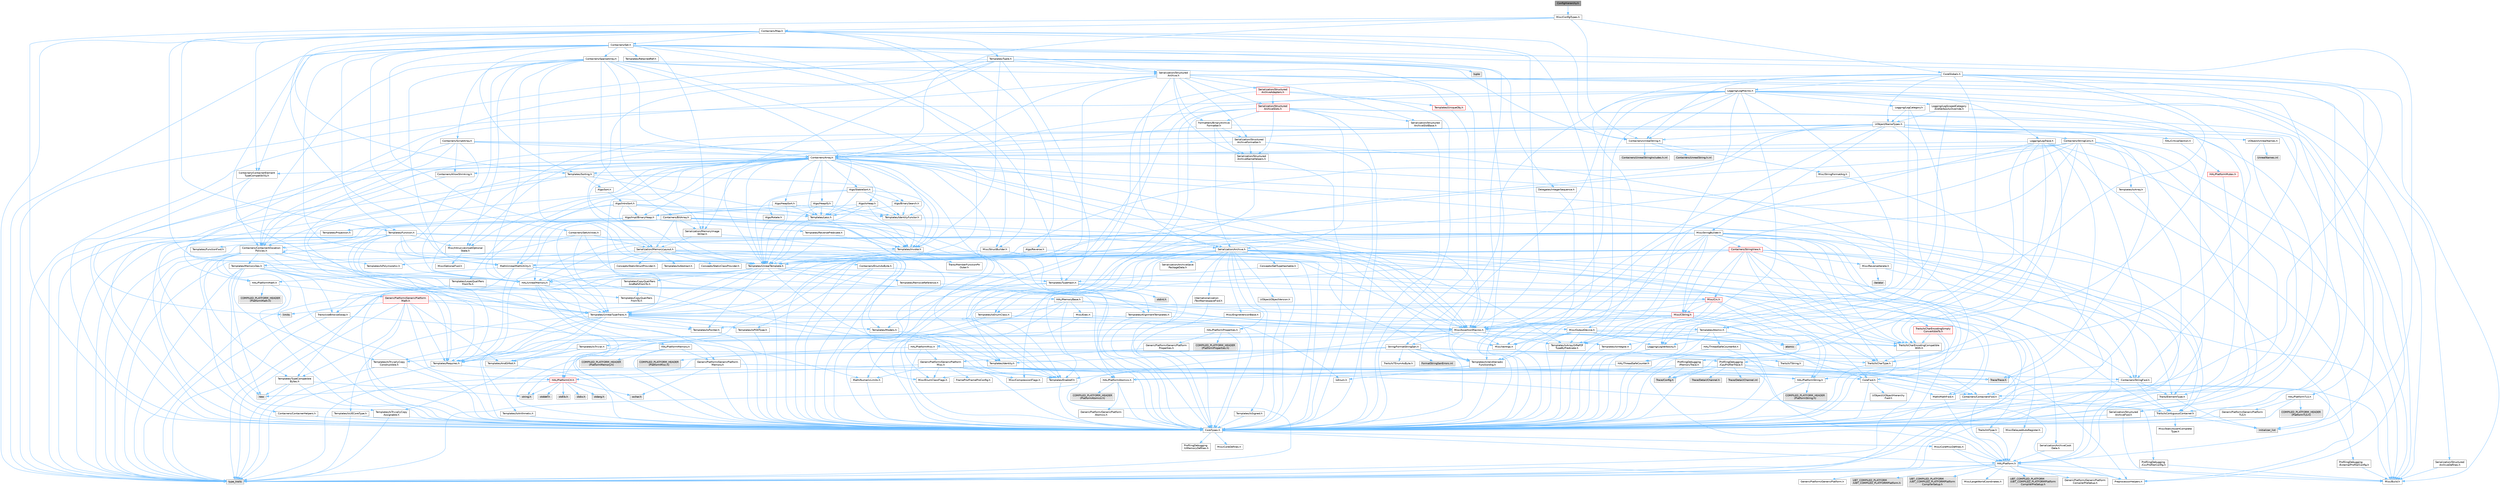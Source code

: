 digraph "ConfigHierarchy.h"
{
 // INTERACTIVE_SVG=YES
 // LATEX_PDF_SIZE
  bgcolor="transparent";
  edge [fontname=Helvetica,fontsize=10,labelfontname=Helvetica,labelfontsize=10];
  node [fontname=Helvetica,fontsize=10,shape=box,height=0.2,width=0.4];
  Node1 [id="Node000001",label="ConfigHierarchy.h",height=0.2,width=0.4,color="gray40", fillcolor="grey60", style="filled", fontcolor="black",tooltip=" "];
  Node1 -> Node2 [id="edge1_Node000001_Node000002",color="steelblue1",style="solid",tooltip=" "];
  Node2 [id="Node000002",label="Misc/ConfigTypes.h",height=0.2,width=0.4,color="grey40", fillcolor="white", style="filled",URL="$df/da3/ConfigTypes_8h.html",tooltip=" "];
  Node2 -> Node3 [id="edge2_Node000002_Node000003",color="steelblue1",style="solid",tooltip=" "];
  Node3 [id="Node000003",label="CoreTypes.h",height=0.2,width=0.4,color="grey40", fillcolor="white", style="filled",URL="$dc/dec/CoreTypes_8h.html",tooltip=" "];
  Node3 -> Node4 [id="edge3_Node000003_Node000004",color="steelblue1",style="solid",tooltip=" "];
  Node4 [id="Node000004",label="HAL/Platform.h",height=0.2,width=0.4,color="grey40", fillcolor="white", style="filled",URL="$d9/dd0/Platform_8h.html",tooltip=" "];
  Node4 -> Node5 [id="edge4_Node000004_Node000005",color="steelblue1",style="solid",tooltip=" "];
  Node5 [id="Node000005",label="Misc/Build.h",height=0.2,width=0.4,color="grey40", fillcolor="white", style="filled",URL="$d3/dbb/Build_8h.html",tooltip=" "];
  Node4 -> Node6 [id="edge5_Node000004_Node000006",color="steelblue1",style="solid",tooltip=" "];
  Node6 [id="Node000006",label="Misc/LargeWorldCoordinates.h",height=0.2,width=0.4,color="grey40", fillcolor="white", style="filled",URL="$d2/dcb/LargeWorldCoordinates_8h.html",tooltip=" "];
  Node4 -> Node7 [id="edge6_Node000004_Node000007",color="steelblue1",style="solid",tooltip=" "];
  Node7 [id="Node000007",label="type_traits",height=0.2,width=0.4,color="grey60", fillcolor="#E0E0E0", style="filled",tooltip=" "];
  Node4 -> Node8 [id="edge7_Node000004_Node000008",color="steelblue1",style="solid",tooltip=" "];
  Node8 [id="Node000008",label="PreprocessorHelpers.h",height=0.2,width=0.4,color="grey40", fillcolor="white", style="filled",URL="$db/ddb/PreprocessorHelpers_8h.html",tooltip=" "];
  Node4 -> Node9 [id="edge8_Node000004_Node000009",color="steelblue1",style="solid",tooltip=" "];
  Node9 [id="Node000009",label="UBT_COMPILED_PLATFORM\l/UBT_COMPILED_PLATFORMPlatform\lCompilerPreSetup.h",height=0.2,width=0.4,color="grey60", fillcolor="#E0E0E0", style="filled",tooltip=" "];
  Node4 -> Node10 [id="edge9_Node000004_Node000010",color="steelblue1",style="solid",tooltip=" "];
  Node10 [id="Node000010",label="GenericPlatform/GenericPlatform\lCompilerPreSetup.h",height=0.2,width=0.4,color="grey40", fillcolor="white", style="filled",URL="$d9/dc8/GenericPlatformCompilerPreSetup_8h.html",tooltip=" "];
  Node4 -> Node11 [id="edge10_Node000004_Node000011",color="steelblue1",style="solid",tooltip=" "];
  Node11 [id="Node000011",label="GenericPlatform/GenericPlatform.h",height=0.2,width=0.4,color="grey40", fillcolor="white", style="filled",URL="$d6/d84/GenericPlatform_8h.html",tooltip=" "];
  Node4 -> Node12 [id="edge11_Node000004_Node000012",color="steelblue1",style="solid",tooltip=" "];
  Node12 [id="Node000012",label="UBT_COMPILED_PLATFORM\l/UBT_COMPILED_PLATFORMPlatform.h",height=0.2,width=0.4,color="grey60", fillcolor="#E0E0E0", style="filled",tooltip=" "];
  Node4 -> Node13 [id="edge12_Node000004_Node000013",color="steelblue1",style="solid",tooltip=" "];
  Node13 [id="Node000013",label="UBT_COMPILED_PLATFORM\l/UBT_COMPILED_PLATFORMPlatform\lCompilerSetup.h",height=0.2,width=0.4,color="grey60", fillcolor="#E0E0E0", style="filled",tooltip=" "];
  Node3 -> Node14 [id="edge13_Node000003_Node000014",color="steelblue1",style="solid",tooltip=" "];
  Node14 [id="Node000014",label="ProfilingDebugging\l/UMemoryDefines.h",height=0.2,width=0.4,color="grey40", fillcolor="white", style="filled",URL="$d2/da2/UMemoryDefines_8h.html",tooltip=" "];
  Node3 -> Node15 [id="edge14_Node000003_Node000015",color="steelblue1",style="solid",tooltip=" "];
  Node15 [id="Node000015",label="Misc/CoreMiscDefines.h",height=0.2,width=0.4,color="grey40", fillcolor="white", style="filled",URL="$da/d38/CoreMiscDefines_8h.html",tooltip=" "];
  Node15 -> Node4 [id="edge15_Node000015_Node000004",color="steelblue1",style="solid",tooltip=" "];
  Node15 -> Node8 [id="edge16_Node000015_Node000008",color="steelblue1",style="solid",tooltip=" "];
  Node3 -> Node16 [id="edge17_Node000003_Node000016",color="steelblue1",style="solid",tooltip=" "];
  Node16 [id="Node000016",label="Misc/CoreDefines.h",height=0.2,width=0.4,color="grey40", fillcolor="white", style="filled",URL="$d3/dd2/CoreDefines_8h.html",tooltip=" "];
  Node2 -> Node17 [id="edge18_Node000002_Node000017",color="steelblue1",style="solid",tooltip=" "];
  Node17 [id="Node000017",label="Containers/Array.h",height=0.2,width=0.4,color="grey40", fillcolor="white", style="filled",URL="$df/dd0/Array_8h.html",tooltip=" "];
  Node17 -> Node3 [id="edge19_Node000017_Node000003",color="steelblue1",style="solid",tooltip=" "];
  Node17 -> Node18 [id="edge20_Node000017_Node000018",color="steelblue1",style="solid",tooltip=" "];
  Node18 [id="Node000018",label="Misc/AssertionMacros.h",height=0.2,width=0.4,color="grey40", fillcolor="white", style="filled",URL="$d0/dfa/AssertionMacros_8h.html",tooltip=" "];
  Node18 -> Node3 [id="edge21_Node000018_Node000003",color="steelblue1",style="solid",tooltip=" "];
  Node18 -> Node4 [id="edge22_Node000018_Node000004",color="steelblue1",style="solid",tooltip=" "];
  Node18 -> Node19 [id="edge23_Node000018_Node000019",color="steelblue1",style="solid",tooltip=" "];
  Node19 [id="Node000019",label="HAL/PlatformMisc.h",height=0.2,width=0.4,color="grey40", fillcolor="white", style="filled",URL="$d0/df5/PlatformMisc_8h.html",tooltip=" "];
  Node19 -> Node3 [id="edge24_Node000019_Node000003",color="steelblue1",style="solid",tooltip=" "];
  Node19 -> Node20 [id="edge25_Node000019_Node000020",color="steelblue1",style="solid",tooltip=" "];
  Node20 [id="Node000020",label="GenericPlatform/GenericPlatform\lMisc.h",height=0.2,width=0.4,color="grey40", fillcolor="white", style="filled",URL="$db/d9a/GenericPlatformMisc_8h.html",tooltip=" "];
  Node20 -> Node21 [id="edge26_Node000020_Node000021",color="steelblue1",style="solid",tooltip=" "];
  Node21 [id="Node000021",label="Containers/StringFwd.h",height=0.2,width=0.4,color="grey40", fillcolor="white", style="filled",URL="$df/d37/StringFwd_8h.html",tooltip=" "];
  Node21 -> Node3 [id="edge27_Node000021_Node000003",color="steelblue1",style="solid",tooltip=" "];
  Node21 -> Node22 [id="edge28_Node000021_Node000022",color="steelblue1",style="solid",tooltip=" "];
  Node22 [id="Node000022",label="Traits/ElementType.h",height=0.2,width=0.4,color="grey40", fillcolor="white", style="filled",URL="$d5/d4f/ElementType_8h.html",tooltip=" "];
  Node22 -> Node4 [id="edge29_Node000022_Node000004",color="steelblue1",style="solid",tooltip=" "];
  Node22 -> Node23 [id="edge30_Node000022_Node000023",color="steelblue1",style="solid",tooltip=" "];
  Node23 [id="Node000023",label="initializer_list",height=0.2,width=0.4,color="grey60", fillcolor="#E0E0E0", style="filled",tooltip=" "];
  Node22 -> Node7 [id="edge31_Node000022_Node000007",color="steelblue1",style="solid",tooltip=" "];
  Node21 -> Node24 [id="edge32_Node000021_Node000024",color="steelblue1",style="solid",tooltip=" "];
  Node24 [id="Node000024",label="Traits/IsContiguousContainer.h",height=0.2,width=0.4,color="grey40", fillcolor="white", style="filled",URL="$d5/d3c/IsContiguousContainer_8h.html",tooltip=" "];
  Node24 -> Node3 [id="edge33_Node000024_Node000003",color="steelblue1",style="solid",tooltip=" "];
  Node24 -> Node25 [id="edge34_Node000024_Node000025",color="steelblue1",style="solid",tooltip=" "];
  Node25 [id="Node000025",label="Misc/StaticAssertComplete\lType.h",height=0.2,width=0.4,color="grey40", fillcolor="white", style="filled",URL="$d5/d4e/StaticAssertCompleteType_8h.html",tooltip=" "];
  Node24 -> Node23 [id="edge35_Node000024_Node000023",color="steelblue1",style="solid",tooltip=" "];
  Node20 -> Node26 [id="edge36_Node000020_Node000026",color="steelblue1",style="solid",tooltip=" "];
  Node26 [id="Node000026",label="CoreFwd.h",height=0.2,width=0.4,color="grey40", fillcolor="white", style="filled",URL="$d1/d1e/CoreFwd_8h.html",tooltip=" "];
  Node26 -> Node3 [id="edge37_Node000026_Node000003",color="steelblue1",style="solid",tooltip=" "];
  Node26 -> Node27 [id="edge38_Node000026_Node000027",color="steelblue1",style="solid",tooltip=" "];
  Node27 [id="Node000027",label="Containers/ContainersFwd.h",height=0.2,width=0.4,color="grey40", fillcolor="white", style="filled",URL="$d4/d0a/ContainersFwd_8h.html",tooltip=" "];
  Node27 -> Node4 [id="edge39_Node000027_Node000004",color="steelblue1",style="solid",tooltip=" "];
  Node27 -> Node3 [id="edge40_Node000027_Node000003",color="steelblue1",style="solid",tooltip=" "];
  Node27 -> Node24 [id="edge41_Node000027_Node000024",color="steelblue1",style="solid",tooltip=" "];
  Node26 -> Node28 [id="edge42_Node000026_Node000028",color="steelblue1",style="solid",tooltip=" "];
  Node28 [id="Node000028",label="Math/MathFwd.h",height=0.2,width=0.4,color="grey40", fillcolor="white", style="filled",URL="$d2/d10/MathFwd_8h.html",tooltip=" "];
  Node28 -> Node4 [id="edge43_Node000028_Node000004",color="steelblue1",style="solid",tooltip=" "];
  Node26 -> Node29 [id="edge44_Node000026_Node000029",color="steelblue1",style="solid",tooltip=" "];
  Node29 [id="Node000029",label="UObject/UObjectHierarchy\lFwd.h",height=0.2,width=0.4,color="grey40", fillcolor="white", style="filled",URL="$d3/d13/UObjectHierarchyFwd_8h.html",tooltip=" "];
  Node20 -> Node3 [id="edge45_Node000020_Node000003",color="steelblue1",style="solid",tooltip=" "];
  Node20 -> Node30 [id="edge46_Node000020_Node000030",color="steelblue1",style="solid",tooltip=" "];
  Node30 [id="Node000030",label="FramePro/FrameProConfig.h",height=0.2,width=0.4,color="grey40", fillcolor="white", style="filled",URL="$d7/d90/FrameProConfig_8h.html",tooltip=" "];
  Node20 -> Node31 [id="edge47_Node000020_Node000031",color="steelblue1",style="solid",tooltip=" "];
  Node31 [id="Node000031",label="HAL/PlatformCrt.h",height=0.2,width=0.4,color="red", fillcolor="#FFF0F0", style="filled",URL="$d8/d75/PlatformCrt_8h.html",tooltip=" "];
  Node31 -> Node32 [id="edge48_Node000031_Node000032",color="steelblue1",style="solid",tooltip=" "];
  Node32 [id="Node000032",label="new",height=0.2,width=0.4,color="grey60", fillcolor="#E0E0E0", style="filled",tooltip=" "];
  Node31 -> Node33 [id="edge49_Node000031_Node000033",color="steelblue1",style="solid",tooltip=" "];
  Node33 [id="Node000033",label="wchar.h",height=0.2,width=0.4,color="grey60", fillcolor="#E0E0E0", style="filled",tooltip=" "];
  Node31 -> Node34 [id="edge50_Node000031_Node000034",color="steelblue1",style="solid",tooltip=" "];
  Node34 [id="Node000034",label="stddef.h",height=0.2,width=0.4,color="grey60", fillcolor="#E0E0E0", style="filled",tooltip=" "];
  Node31 -> Node35 [id="edge51_Node000031_Node000035",color="steelblue1",style="solid",tooltip=" "];
  Node35 [id="Node000035",label="stdlib.h",height=0.2,width=0.4,color="grey60", fillcolor="#E0E0E0", style="filled",tooltip=" "];
  Node31 -> Node36 [id="edge52_Node000031_Node000036",color="steelblue1",style="solid",tooltip=" "];
  Node36 [id="Node000036",label="stdio.h",height=0.2,width=0.4,color="grey60", fillcolor="#E0E0E0", style="filled",tooltip=" "];
  Node31 -> Node37 [id="edge53_Node000031_Node000037",color="steelblue1",style="solid",tooltip=" "];
  Node37 [id="Node000037",label="stdarg.h",height=0.2,width=0.4,color="grey60", fillcolor="#E0E0E0", style="filled",tooltip=" "];
  Node31 -> Node40 [id="edge54_Node000031_Node000040",color="steelblue1",style="solid",tooltip=" "];
  Node40 [id="Node000040",label="string.h",height=0.2,width=0.4,color="grey60", fillcolor="#E0E0E0", style="filled",tooltip=" "];
  Node20 -> Node41 [id="edge55_Node000020_Node000041",color="steelblue1",style="solid",tooltip=" "];
  Node41 [id="Node000041",label="Math/NumericLimits.h",height=0.2,width=0.4,color="grey40", fillcolor="white", style="filled",URL="$df/d1b/NumericLimits_8h.html",tooltip=" "];
  Node41 -> Node3 [id="edge56_Node000041_Node000003",color="steelblue1",style="solid",tooltip=" "];
  Node20 -> Node42 [id="edge57_Node000020_Node000042",color="steelblue1",style="solid",tooltip=" "];
  Node42 [id="Node000042",label="Misc/CompressionFlags.h",height=0.2,width=0.4,color="grey40", fillcolor="white", style="filled",URL="$d9/d76/CompressionFlags_8h.html",tooltip=" "];
  Node20 -> Node43 [id="edge58_Node000020_Node000043",color="steelblue1",style="solid",tooltip=" "];
  Node43 [id="Node000043",label="Misc/EnumClassFlags.h",height=0.2,width=0.4,color="grey40", fillcolor="white", style="filled",URL="$d8/de7/EnumClassFlags_8h.html",tooltip=" "];
  Node20 -> Node44 [id="edge59_Node000020_Node000044",color="steelblue1",style="solid",tooltip=" "];
  Node44 [id="Node000044",label="ProfilingDebugging\l/CsvProfilerConfig.h",height=0.2,width=0.4,color="grey40", fillcolor="white", style="filled",URL="$d3/d88/CsvProfilerConfig_8h.html",tooltip=" "];
  Node44 -> Node5 [id="edge60_Node000044_Node000005",color="steelblue1",style="solid",tooltip=" "];
  Node20 -> Node45 [id="edge61_Node000020_Node000045",color="steelblue1",style="solid",tooltip=" "];
  Node45 [id="Node000045",label="ProfilingDebugging\l/ExternalProfilerConfig.h",height=0.2,width=0.4,color="grey40", fillcolor="white", style="filled",URL="$d3/dbb/ExternalProfilerConfig_8h.html",tooltip=" "];
  Node45 -> Node5 [id="edge62_Node000045_Node000005",color="steelblue1",style="solid",tooltip=" "];
  Node19 -> Node46 [id="edge63_Node000019_Node000046",color="steelblue1",style="solid",tooltip=" "];
  Node46 [id="Node000046",label="COMPILED_PLATFORM_HEADER\l(PlatformMisc.h)",height=0.2,width=0.4,color="grey60", fillcolor="#E0E0E0", style="filled",tooltip=" "];
  Node19 -> Node47 [id="edge64_Node000019_Node000047",color="steelblue1",style="solid",tooltip=" "];
  Node47 [id="Node000047",label="ProfilingDebugging\l/CpuProfilerTrace.h",height=0.2,width=0.4,color="grey40", fillcolor="white", style="filled",URL="$da/dcb/CpuProfilerTrace_8h.html",tooltip=" "];
  Node47 -> Node3 [id="edge65_Node000047_Node000003",color="steelblue1",style="solid",tooltip=" "];
  Node47 -> Node27 [id="edge66_Node000047_Node000027",color="steelblue1",style="solid",tooltip=" "];
  Node47 -> Node48 [id="edge67_Node000047_Node000048",color="steelblue1",style="solid",tooltip=" "];
  Node48 [id="Node000048",label="HAL/PlatformAtomics.h",height=0.2,width=0.4,color="grey40", fillcolor="white", style="filled",URL="$d3/d36/PlatformAtomics_8h.html",tooltip=" "];
  Node48 -> Node3 [id="edge68_Node000048_Node000003",color="steelblue1",style="solid",tooltip=" "];
  Node48 -> Node49 [id="edge69_Node000048_Node000049",color="steelblue1",style="solid",tooltip=" "];
  Node49 [id="Node000049",label="GenericPlatform/GenericPlatform\lAtomics.h",height=0.2,width=0.4,color="grey40", fillcolor="white", style="filled",URL="$da/d72/GenericPlatformAtomics_8h.html",tooltip=" "];
  Node49 -> Node3 [id="edge70_Node000049_Node000003",color="steelblue1",style="solid",tooltip=" "];
  Node48 -> Node50 [id="edge71_Node000048_Node000050",color="steelblue1",style="solid",tooltip=" "];
  Node50 [id="Node000050",label="COMPILED_PLATFORM_HEADER\l(PlatformAtomics.h)",height=0.2,width=0.4,color="grey60", fillcolor="#E0E0E0", style="filled",tooltip=" "];
  Node47 -> Node8 [id="edge72_Node000047_Node000008",color="steelblue1",style="solid",tooltip=" "];
  Node47 -> Node5 [id="edge73_Node000047_Node000005",color="steelblue1",style="solid",tooltip=" "];
  Node47 -> Node51 [id="edge74_Node000047_Node000051",color="steelblue1",style="solid",tooltip=" "];
  Node51 [id="Node000051",label="Trace/Config.h",height=0.2,width=0.4,color="grey60", fillcolor="#E0E0E0", style="filled",tooltip=" "];
  Node47 -> Node52 [id="edge75_Node000047_Node000052",color="steelblue1",style="solid",tooltip=" "];
  Node52 [id="Node000052",label="Trace/Detail/Channel.h",height=0.2,width=0.4,color="grey60", fillcolor="#E0E0E0", style="filled",tooltip=" "];
  Node47 -> Node53 [id="edge76_Node000047_Node000053",color="steelblue1",style="solid",tooltip=" "];
  Node53 [id="Node000053",label="Trace/Detail/Channel.inl",height=0.2,width=0.4,color="grey60", fillcolor="#E0E0E0", style="filled",tooltip=" "];
  Node47 -> Node54 [id="edge77_Node000047_Node000054",color="steelblue1",style="solid",tooltip=" "];
  Node54 [id="Node000054",label="Trace/Trace.h",height=0.2,width=0.4,color="grey60", fillcolor="#E0E0E0", style="filled",tooltip=" "];
  Node18 -> Node8 [id="edge78_Node000018_Node000008",color="steelblue1",style="solid",tooltip=" "];
  Node18 -> Node55 [id="edge79_Node000018_Node000055",color="steelblue1",style="solid",tooltip=" "];
  Node55 [id="Node000055",label="Templates/EnableIf.h",height=0.2,width=0.4,color="grey40", fillcolor="white", style="filled",URL="$d7/d60/EnableIf_8h.html",tooltip=" "];
  Node55 -> Node3 [id="edge80_Node000055_Node000003",color="steelblue1",style="solid",tooltip=" "];
  Node18 -> Node56 [id="edge81_Node000018_Node000056",color="steelblue1",style="solid",tooltip=" "];
  Node56 [id="Node000056",label="Templates/IsArrayOrRefOf\lTypeByPredicate.h",height=0.2,width=0.4,color="grey40", fillcolor="white", style="filled",URL="$d6/da1/IsArrayOrRefOfTypeByPredicate_8h.html",tooltip=" "];
  Node56 -> Node3 [id="edge82_Node000056_Node000003",color="steelblue1",style="solid",tooltip=" "];
  Node18 -> Node57 [id="edge83_Node000018_Node000057",color="steelblue1",style="solid",tooltip=" "];
  Node57 [id="Node000057",label="Templates/IsValidVariadic\lFunctionArg.h",height=0.2,width=0.4,color="grey40", fillcolor="white", style="filled",URL="$d0/dc8/IsValidVariadicFunctionArg_8h.html",tooltip=" "];
  Node57 -> Node3 [id="edge84_Node000057_Node000003",color="steelblue1",style="solid",tooltip=" "];
  Node57 -> Node58 [id="edge85_Node000057_Node000058",color="steelblue1",style="solid",tooltip=" "];
  Node58 [id="Node000058",label="IsEnum.h",height=0.2,width=0.4,color="grey40", fillcolor="white", style="filled",URL="$d4/de5/IsEnum_8h.html",tooltip=" "];
  Node57 -> Node7 [id="edge86_Node000057_Node000007",color="steelblue1",style="solid",tooltip=" "];
  Node18 -> Node59 [id="edge87_Node000018_Node000059",color="steelblue1",style="solid",tooltip=" "];
  Node59 [id="Node000059",label="Traits/IsCharEncodingCompatible\lWith.h",height=0.2,width=0.4,color="grey40", fillcolor="white", style="filled",URL="$df/dd1/IsCharEncodingCompatibleWith_8h.html",tooltip=" "];
  Node59 -> Node7 [id="edge88_Node000059_Node000007",color="steelblue1",style="solid",tooltip=" "];
  Node59 -> Node60 [id="edge89_Node000059_Node000060",color="steelblue1",style="solid",tooltip=" "];
  Node60 [id="Node000060",label="Traits/IsCharType.h",height=0.2,width=0.4,color="grey40", fillcolor="white", style="filled",URL="$db/d51/IsCharType_8h.html",tooltip=" "];
  Node60 -> Node3 [id="edge90_Node000060_Node000003",color="steelblue1",style="solid",tooltip=" "];
  Node18 -> Node61 [id="edge91_Node000018_Node000061",color="steelblue1",style="solid",tooltip=" "];
  Node61 [id="Node000061",label="Misc/VarArgs.h",height=0.2,width=0.4,color="grey40", fillcolor="white", style="filled",URL="$d5/d6f/VarArgs_8h.html",tooltip=" "];
  Node61 -> Node3 [id="edge92_Node000061_Node000003",color="steelblue1",style="solid",tooltip=" "];
  Node18 -> Node62 [id="edge93_Node000018_Node000062",color="steelblue1",style="solid",tooltip=" "];
  Node62 [id="Node000062",label="String/FormatStringSan.h",height=0.2,width=0.4,color="grey40", fillcolor="white", style="filled",URL="$d3/d8b/FormatStringSan_8h.html",tooltip=" "];
  Node62 -> Node7 [id="edge94_Node000062_Node000007",color="steelblue1",style="solid",tooltip=" "];
  Node62 -> Node3 [id="edge95_Node000062_Node000003",color="steelblue1",style="solid",tooltip=" "];
  Node62 -> Node63 [id="edge96_Node000062_Node000063",color="steelblue1",style="solid",tooltip=" "];
  Node63 [id="Node000063",label="Templates/Requires.h",height=0.2,width=0.4,color="grey40", fillcolor="white", style="filled",URL="$dc/d96/Requires_8h.html",tooltip=" "];
  Node63 -> Node55 [id="edge97_Node000063_Node000055",color="steelblue1",style="solid",tooltip=" "];
  Node63 -> Node7 [id="edge98_Node000063_Node000007",color="steelblue1",style="solid",tooltip=" "];
  Node62 -> Node64 [id="edge99_Node000062_Node000064",color="steelblue1",style="solid",tooltip=" "];
  Node64 [id="Node000064",label="Templates/Identity.h",height=0.2,width=0.4,color="grey40", fillcolor="white", style="filled",URL="$d0/dd5/Identity_8h.html",tooltip=" "];
  Node62 -> Node57 [id="edge100_Node000062_Node000057",color="steelblue1",style="solid",tooltip=" "];
  Node62 -> Node60 [id="edge101_Node000062_Node000060",color="steelblue1",style="solid",tooltip=" "];
  Node62 -> Node65 [id="edge102_Node000062_Node000065",color="steelblue1",style="solid",tooltip=" "];
  Node65 [id="Node000065",label="Traits/IsTEnumAsByte.h",height=0.2,width=0.4,color="grey40", fillcolor="white", style="filled",URL="$d1/de6/IsTEnumAsByte_8h.html",tooltip=" "];
  Node62 -> Node66 [id="edge103_Node000062_Node000066",color="steelblue1",style="solid",tooltip=" "];
  Node66 [id="Node000066",label="Traits/IsTString.h",height=0.2,width=0.4,color="grey40", fillcolor="white", style="filled",URL="$d0/df8/IsTString_8h.html",tooltip=" "];
  Node66 -> Node27 [id="edge104_Node000066_Node000027",color="steelblue1",style="solid",tooltip=" "];
  Node62 -> Node27 [id="edge105_Node000062_Node000027",color="steelblue1",style="solid",tooltip=" "];
  Node62 -> Node67 [id="edge106_Node000062_Node000067",color="steelblue1",style="solid",tooltip=" "];
  Node67 [id="Node000067",label="FormatStringSanErrors.inl",height=0.2,width=0.4,color="grey60", fillcolor="#E0E0E0", style="filled",tooltip=" "];
  Node18 -> Node68 [id="edge107_Node000018_Node000068",color="steelblue1",style="solid",tooltip=" "];
  Node68 [id="Node000068",label="atomic",height=0.2,width=0.4,color="grey60", fillcolor="#E0E0E0", style="filled",tooltip=" "];
  Node17 -> Node69 [id="edge108_Node000017_Node000069",color="steelblue1",style="solid",tooltip=" "];
  Node69 [id="Node000069",label="Misc/IntrusiveUnsetOptional\lState.h",height=0.2,width=0.4,color="grey40", fillcolor="white", style="filled",URL="$d2/d0a/IntrusiveUnsetOptionalState_8h.html",tooltip=" "];
  Node69 -> Node70 [id="edge109_Node000069_Node000070",color="steelblue1",style="solid",tooltip=" "];
  Node70 [id="Node000070",label="Misc/OptionalFwd.h",height=0.2,width=0.4,color="grey40", fillcolor="white", style="filled",URL="$dc/d50/OptionalFwd_8h.html",tooltip=" "];
  Node17 -> Node71 [id="edge110_Node000017_Node000071",color="steelblue1",style="solid",tooltip=" "];
  Node71 [id="Node000071",label="Misc/ReverseIterate.h",height=0.2,width=0.4,color="grey40", fillcolor="white", style="filled",URL="$db/de3/ReverseIterate_8h.html",tooltip=" "];
  Node71 -> Node4 [id="edge111_Node000071_Node000004",color="steelblue1",style="solid",tooltip=" "];
  Node71 -> Node72 [id="edge112_Node000071_Node000072",color="steelblue1",style="solid",tooltip=" "];
  Node72 [id="Node000072",label="iterator",height=0.2,width=0.4,color="grey60", fillcolor="#E0E0E0", style="filled",tooltip=" "];
  Node17 -> Node73 [id="edge113_Node000017_Node000073",color="steelblue1",style="solid",tooltip=" "];
  Node73 [id="Node000073",label="HAL/UnrealMemory.h",height=0.2,width=0.4,color="grey40", fillcolor="white", style="filled",URL="$d9/d96/UnrealMemory_8h.html",tooltip=" "];
  Node73 -> Node3 [id="edge114_Node000073_Node000003",color="steelblue1",style="solid",tooltip=" "];
  Node73 -> Node74 [id="edge115_Node000073_Node000074",color="steelblue1",style="solid",tooltip=" "];
  Node74 [id="Node000074",label="GenericPlatform/GenericPlatform\lMemory.h",height=0.2,width=0.4,color="grey40", fillcolor="white", style="filled",URL="$dd/d22/GenericPlatformMemory_8h.html",tooltip=" "];
  Node74 -> Node26 [id="edge116_Node000074_Node000026",color="steelblue1",style="solid",tooltip=" "];
  Node74 -> Node3 [id="edge117_Node000074_Node000003",color="steelblue1",style="solid",tooltip=" "];
  Node74 -> Node75 [id="edge118_Node000074_Node000075",color="steelblue1",style="solid",tooltip=" "];
  Node75 [id="Node000075",label="HAL/PlatformString.h",height=0.2,width=0.4,color="grey40", fillcolor="white", style="filled",URL="$db/db5/PlatformString_8h.html",tooltip=" "];
  Node75 -> Node3 [id="edge119_Node000075_Node000003",color="steelblue1",style="solid",tooltip=" "];
  Node75 -> Node76 [id="edge120_Node000075_Node000076",color="steelblue1",style="solid",tooltip=" "];
  Node76 [id="Node000076",label="COMPILED_PLATFORM_HEADER\l(PlatformString.h)",height=0.2,width=0.4,color="grey60", fillcolor="#E0E0E0", style="filled",tooltip=" "];
  Node74 -> Node40 [id="edge121_Node000074_Node000040",color="steelblue1",style="solid",tooltip=" "];
  Node74 -> Node33 [id="edge122_Node000074_Node000033",color="steelblue1",style="solid",tooltip=" "];
  Node73 -> Node77 [id="edge123_Node000073_Node000077",color="steelblue1",style="solid",tooltip=" "];
  Node77 [id="Node000077",label="HAL/MemoryBase.h",height=0.2,width=0.4,color="grey40", fillcolor="white", style="filled",URL="$d6/d9f/MemoryBase_8h.html",tooltip=" "];
  Node77 -> Node3 [id="edge124_Node000077_Node000003",color="steelblue1",style="solid",tooltip=" "];
  Node77 -> Node48 [id="edge125_Node000077_Node000048",color="steelblue1",style="solid",tooltip=" "];
  Node77 -> Node31 [id="edge126_Node000077_Node000031",color="steelblue1",style="solid",tooltip=" "];
  Node77 -> Node78 [id="edge127_Node000077_Node000078",color="steelblue1",style="solid",tooltip=" "];
  Node78 [id="Node000078",label="Misc/Exec.h",height=0.2,width=0.4,color="grey40", fillcolor="white", style="filled",URL="$de/ddb/Exec_8h.html",tooltip=" "];
  Node78 -> Node3 [id="edge128_Node000078_Node000003",color="steelblue1",style="solid",tooltip=" "];
  Node78 -> Node18 [id="edge129_Node000078_Node000018",color="steelblue1",style="solid",tooltip=" "];
  Node77 -> Node79 [id="edge130_Node000077_Node000079",color="steelblue1",style="solid",tooltip=" "];
  Node79 [id="Node000079",label="Misc/OutputDevice.h",height=0.2,width=0.4,color="grey40", fillcolor="white", style="filled",URL="$d7/d32/OutputDevice_8h.html",tooltip=" "];
  Node79 -> Node26 [id="edge131_Node000079_Node000026",color="steelblue1",style="solid",tooltip=" "];
  Node79 -> Node3 [id="edge132_Node000079_Node000003",color="steelblue1",style="solid",tooltip=" "];
  Node79 -> Node80 [id="edge133_Node000079_Node000080",color="steelblue1",style="solid",tooltip=" "];
  Node80 [id="Node000080",label="Logging/LogVerbosity.h",height=0.2,width=0.4,color="grey40", fillcolor="white", style="filled",URL="$d2/d8f/LogVerbosity_8h.html",tooltip=" "];
  Node80 -> Node3 [id="edge134_Node000080_Node000003",color="steelblue1",style="solid",tooltip=" "];
  Node79 -> Node61 [id="edge135_Node000079_Node000061",color="steelblue1",style="solid",tooltip=" "];
  Node79 -> Node56 [id="edge136_Node000079_Node000056",color="steelblue1",style="solid",tooltip=" "];
  Node79 -> Node57 [id="edge137_Node000079_Node000057",color="steelblue1",style="solid",tooltip=" "];
  Node79 -> Node59 [id="edge138_Node000079_Node000059",color="steelblue1",style="solid",tooltip=" "];
  Node77 -> Node81 [id="edge139_Node000077_Node000081",color="steelblue1",style="solid",tooltip=" "];
  Node81 [id="Node000081",label="Templates/Atomic.h",height=0.2,width=0.4,color="grey40", fillcolor="white", style="filled",URL="$d3/d91/Atomic_8h.html",tooltip=" "];
  Node81 -> Node82 [id="edge140_Node000081_Node000082",color="steelblue1",style="solid",tooltip=" "];
  Node82 [id="Node000082",label="HAL/ThreadSafeCounter.h",height=0.2,width=0.4,color="grey40", fillcolor="white", style="filled",URL="$dc/dc9/ThreadSafeCounter_8h.html",tooltip=" "];
  Node82 -> Node3 [id="edge141_Node000082_Node000003",color="steelblue1",style="solid",tooltip=" "];
  Node82 -> Node48 [id="edge142_Node000082_Node000048",color="steelblue1",style="solid",tooltip=" "];
  Node81 -> Node83 [id="edge143_Node000081_Node000083",color="steelblue1",style="solid",tooltip=" "];
  Node83 [id="Node000083",label="HAL/ThreadSafeCounter64.h",height=0.2,width=0.4,color="grey40", fillcolor="white", style="filled",URL="$d0/d12/ThreadSafeCounter64_8h.html",tooltip=" "];
  Node83 -> Node3 [id="edge144_Node000083_Node000003",color="steelblue1",style="solid",tooltip=" "];
  Node83 -> Node82 [id="edge145_Node000083_Node000082",color="steelblue1",style="solid",tooltip=" "];
  Node81 -> Node84 [id="edge146_Node000081_Node000084",color="steelblue1",style="solid",tooltip=" "];
  Node84 [id="Node000084",label="Templates/IsIntegral.h",height=0.2,width=0.4,color="grey40", fillcolor="white", style="filled",URL="$da/d64/IsIntegral_8h.html",tooltip=" "];
  Node84 -> Node3 [id="edge147_Node000084_Node000003",color="steelblue1",style="solid",tooltip=" "];
  Node81 -> Node85 [id="edge148_Node000081_Node000085",color="steelblue1",style="solid",tooltip=" "];
  Node85 [id="Node000085",label="Templates/IsTrivial.h",height=0.2,width=0.4,color="grey40", fillcolor="white", style="filled",URL="$da/d4c/IsTrivial_8h.html",tooltip=" "];
  Node85 -> Node86 [id="edge149_Node000085_Node000086",color="steelblue1",style="solid",tooltip=" "];
  Node86 [id="Node000086",label="Templates/AndOrNot.h",height=0.2,width=0.4,color="grey40", fillcolor="white", style="filled",URL="$db/d0a/AndOrNot_8h.html",tooltip=" "];
  Node86 -> Node3 [id="edge150_Node000086_Node000003",color="steelblue1",style="solid",tooltip=" "];
  Node85 -> Node87 [id="edge151_Node000085_Node000087",color="steelblue1",style="solid",tooltip=" "];
  Node87 [id="Node000087",label="Templates/IsTriviallyCopy\lConstructible.h",height=0.2,width=0.4,color="grey40", fillcolor="white", style="filled",URL="$d3/d78/IsTriviallyCopyConstructible_8h.html",tooltip=" "];
  Node87 -> Node3 [id="edge152_Node000087_Node000003",color="steelblue1",style="solid",tooltip=" "];
  Node87 -> Node7 [id="edge153_Node000087_Node000007",color="steelblue1",style="solid",tooltip=" "];
  Node85 -> Node88 [id="edge154_Node000085_Node000088",color="steelblue1",style="solid",tooltip=" "];
  Node88 [id="Node000088",label="Templates/IsTriviallyCopy\lAssignable.h",height=0.2,width=0.4,color="grey40", fillcolor="white", style="filled",URL="$d2/df2/IsTriviallyCopyAssignable_8h.html",tooltip=" "];
  Node88 -> Node3 [id="edge155_Node000088_Node000003",color="steelblue1",style="solid",tooltip=" "];
  Node88 -> Node7 [id="edge156_Node000088_Node000007",color="steelblue1",style="solid",tooltip=" "];
  Node85 -> Node7 [id="edge157_Node000085_Node000007",color="steelblue1",style="solid",tooltip=" "];
  Node81 -> Node89 [id="edge158_Node000081_Node000089",color="steelblue1",style="solid",tooltip=" "];
  Node89 [id="Node000089",label="Traits/IntType.h",height=0.2,width=0.4,color="grey40", fillcolor="white", style="filled",URL="$d7/deb/IntType_8h.html",tooltip=" "];
  Node89 -> Node4 [id="edge159_Node000089_Node000004",color="steelblue1",style="solid",tooltip=" "];
  Node81 -> Node68 [id="edge160_Node000081_Node000068",color="steelblue1",style="solid",tooltip=" "];
  Node73 -> Node90 [id="edge161_Node000073_Node000090",color="steelblue1",style="solid",tooltip=" "];
  Node90 [id="Node000090",label="HAL/PlatformMemory.h",height=0.2,width=0.4,color="grey40", fillcolor="white", style="filled",URL="$de/d68/PlatformMemory_8h.html",tooltip=" "];
  Node90 -> Node3 [id="edge162_Node000090_Node000003",color="steelblue1",style="solid",tooltip=" "];
  Node90 -> Node74 [id="edge163_Node000090_Node000074",color="steelblue1",style="solid",tooltip=" "];
  Node90 -> Node91 [id="edge164_Node000090_Node000091",color="steelblue1",style="solid",tooltip=" "];
  Node91 [id="Node000091",label="COMPILED_PLATFORM_HEADER\l(PlatformMemory.h)",height=0.2,width=0.4,color="grey60", fillcolor="#E0E0E0", style="filled",tooltip=" "];
  Node73 -> Node92 [id="edge165_Node000073_Node000092",color="steelblue1",style="solid",tooltip=" "];
  Node92 [id="Node000092",label="ProfilingDebugging\l/MemoryTrace.h",height=0.2,width=0.4,color="grey40", fillcolor="white", style="filled",URL="$da/dd7/MemoryTrace_8h.html",tooltip=" "];
  Node92 -> Node4 [id="edge166_Node000092_Node000004",color="steelblue1",style="solid",tooltip=" "];
  Node92 -> Node43 [id="edge167_Node000092_Node000043",color="steelblue1",style="solid",tooltip=" "];
  Node92 -> Node51 [id="edge168_Node000092_Node000051",color="steelblue1",style="solid",tooltip=" "];
  Node92 -> Node54 [id="edge169_Node000092_Node000054",color="steelblue1",style="solid",tooltip=" "];
  Node73 -> Node93 [id="edge170_Node000073_Node000093",color="steelblue1",style="solid",tooltip=" "];
  Node93 [id="Node000093",label="Templates/IsPointer.h",height=0.2,width=0.4,color="grey40", fillcolor="white", style="filled",URL="$d7/d05/IsPointer_8h.html",tooltip=" "];
  Node93 -> Node3 [id="edge171_Node000093_Node000003",color="steelblue1",style="solid",tooltip=" "];
  Node17 -> Node94 [id="edge172_Node000017_Node000094",color="steelblue1",style="solid",tooltip=" "];
  Node94 [id="Node000094",label="Templates/UnrealTypeTraits.h",height=0.2,width=0.4,color="grey40", fillcolor="white", style="filled",URL="$d2/d2d/UnrealTypeTraits_8h.html",tooltip=" "];
  Node94 -> Node3 [id="edge173_Node000094_Node000003",color="steelblue1",style="solid",tooltip=" "];
  Node94 -> Node93 [id="edge174_Node000094_Node000093",color="steelblue1",style="solid",tooltip=" "];
  Node94 -> Node18 [id="edge175_Node000094_Node000018",color="steelblue1",style="solid",tooltip=" "];
  Node94 -> Node86 [id="edge176_Node000094_Node000086",color="steelblue1",style="solid",tooltip=" "];
  Node94 -> Node55 [id="edge177_Node000094_Node000055",color="steelblue1",style="solid",tooltip=" "];
  Node94 -> Node95 [id="edge178_Node000094_Node000095",color="steelblue1",style="solid",tooltip=" "];
  Node95 [id="Node000095",label="Templates/IsArithmetic.h",height=0.2,width=0.4,color="grey40", fillcolor="white", style="filled",URL="$d2/d5d/IsArithmetic_8h.html",tooltip=" "];
  Node95 -> Node3 [id="edge179_Node000095_Node000003",color="steelblue1",style="solid",tooltip=" "];
  Node94 -> Node58 [id="edge180_Node000094_Node000058",color="steelblue1",style="solid",tooltip=" "];
  Node94 -> Node96 [id="edge181_Node000094_Node000096",color="steelblue1",style="solid",tooltip=" "];
  Node96 [id="Node000096",label="Templates/Models.h",height=0.2,width=0.4,color="grey40", fillcolor="white", style="filled",URL="$d3/d0c/Models_8h.html",tooltip=" "];
  Node96 -> Node64 [id="edge182_Node000096_Node000064",color="steelblue1",style="solid",tooltip=" "];
  Node94 -> Node97 [id="edge183_Node000094_Node000097",color="steelblue1",style="solid",tooltip=" "];
  Node97 [id="Node000097",label="Templates/IsPODType.h",height=0.2,width=0.4,color="grey40", fillcolor="white", style="filled",URL="$d7/db1/IsPODType_8h.html",tooltip=" "];
  Node97 -> Node3 [id="edge184_Node000097_Node000003",color="steelblue1",style="solid",tooltip=" "];
  Node94 -> Node98 [id="edge185_Node000094_Node000098",color="steelblue1",style="solid",tooltip=" "];
  Node98 [id="Node000098",label="Templates/IsUECoreType.h",height=0.2,width=0.4,color="grey40", fillcolor="white", style="filled",URL="$d1/db8/IsUECoreType_8h.html",tooltip=" "];
  Node98 -> Node3 [id="edge186_Node000098_Node000003",color="steelblue1",style="solid",tooltip=" "];
  Node98 -> Node7 [id="edge187_Node000098_Node000007",color="steelblue1",style="solid",tooltip=" "];
  Node94 -> Node87 [id="edge188_Node000094_Node000087",color="steelblue1",style="solid",tooltip=" "];
  Node17 -> Node99 [id="edge189_Node000017_Node000099",color="steelblue1",style="solid",tooltip=" "];
  Node99 [id="Node000099",label="Templates/UnrealTemplate.h",height=0.2,width=0.4,color="grey40", fillcolor="white", style="filled",URL="$d4/d24/UnrealTemplate_8h.html",tooltip=" "];
  Node99 -> Node3 [id="edge190_Node000099_Node000003",color="steelblue1",style="solid",tooltip=" "];
  Node99 -> Node93 [id="edge191_Node000099_Node000093",color="steelblue1",style="solid",tooltip=" "];
  Node99 -> Node73 [id="edge192_Node000099_Node000073",color="steelblue1",style="solid",tooltip=" "];
  Node99 -> Node100 [id="edge193_Node000099_Node000100",color="steelblue1",style="solid",tooltip=" "];
  Node100 [id="Node000100",label="Templates/CopyQualifiers\lAndRefsFromTo.h",height=0.2,width=0.4,color="grey40", fillcolor="white", style="filled",URL="$d3/db3/CopyQualifiersAndRefsFromTo_8h.html",tooltip=" "];
  Node100 -> Node101 [id="edge194_Node000100_Node000101",color="steelblue1",style="solid",tooltip=" "];
  Node101 [id="Node000101",label="Templates/CopyQualifiers\lFromTo.h",height=0.2,width=0.4,color="grey40", fillcolor="white", style="filled",URL="$d5/db4/CopyQualifiersFromTo_8h.html",tooltip=" "];
  Node99 -> Node94 [id="edge195_Node000099_Node000094",color="steelblue1",style="solid",tooltip=" "];
  Node99 -> Node102 [id="edge196_Node000099_Node000102",color="steelblue1",style="solid",tooltip=" "];
  Node102 [id="Node000102",label="Templates/RemoveReference.h",height=0.2,width=0.4,color="grey40", fillcolor="white", style="filled",URL="$da/dbe/RemoveReference_8h.html",tooltip=" "];
  Node102 -> Node3 [id="edge197_Node000102_Node000003",color="steelblue1",style="solid",tooltip=" "];
  Node99 -> Node63 [id="edge198_Node000099_Node000063",color="steelblue1",style="solid",tooltip=" "];
  Node99 -> Node103 [id="edge199_Node000099_Node000103",color="steelblue1",style="solid",tooltip=" "];
  Node103 [id="Node000103",label="Templates/TypeCompatible\lBytes.h",height=0.2,width=0.4,color="grey40", fillcolor="white", style="filled",URL="$df/d0a/TypeCompatibleBytes_8h.html",tooltip=" "];
  Node103 -> Node3 [id="edge200_Node000103_Node000003",color="steelblue1",style="solid",tooltip=" "];
  Node103 -> Node40 [id="edge201_Node000103_Node000040",color="steelblue1",style="solid",tooltip=" "];
  Node103 -> Node32 [id="edge202_Node000103_Node000032",color="steelblue1",style="solid",tooltip=" "];
  Node103 -> Node7 [id="edge203_Node000103_Node000007",color="steelblue1",style="solid",tooltip=" "];
  Node99 -> Node64 [id="edge204_Node000099_Node000064",color="steelblue1",style="solid",tooltip=" "];
  Node99 -> Node24 [id="edge205_Node000099_Node000024",color="steelblue1",style="solid",tooltip=" "];
  Node99 -> Node104 [id="edge206_Node000099_Node000104",color="steelblue1",style="solid",tooltip=" "];
  Node104 [id="Node000104",label="Traits/UseBitwiseSwap.h",height=0.2,width=0.4,color="grey40", fillcolor="white", style="filled",URL="$db/df3/UseBitwiseSwap_8h.html",tooltip=" "];
  Node104 -> Node3 [id="edge207_Node000104_Node000003",color="steelblue1",style="solid",tooltip=" "];
  Node104 -> Node7 [id="edge208_Node000104_Node000007",color="steelblue1",style="solid",tooltip=" "];
  Node99 -> Node7 [id="edge209_Node000099_Node000007",color="steelblue1",style="solid",tooltip=" "];
  Node17 -> Node105 [id="edge210_Node000017_Node000105",color="steelblue1",style="solid",tooltip=" "];
  Node105 [id="Node000105",label="Containers/AllowShrinking.h",height=0.2,width=0.4,color="grey40", fillcolor="white", style="filled",URL="$d7/d1a/AllowShrinking_8h.html",tooltip=" "];
  Node105 -> Node3 [id="edge211_Node000105_Node000003",color="steelblue1",style="solid",tooltip=" "];
  Node17 -> Node106 [id="edge212_Node000017_Node000106",color="steelblue1",style="solid",tooltip=" "];
  Node106 [id="Node000106",label="Containers/ContainerAllocation\lPolicies.h",height=0.2,width=0.4,color="grey40", fillcolor="white", style="filled",URL="$d7/dff/ContainerAllocationPolicies_8h.html",tooltip=" "];
  Node106 -> Node3 [id="edge213_Node000106_Node000003",color="steelblue1",style="solid",tooltip=" "];
  Node106 -> Node107 [id="edge214_Node000106_Node000107",color="steelblue1",style="solid",tooltip=" "];
  Node107 [id="Node000107",label="Containers/ContainerHelpers.h",height=0.2,width=0.4,color="grey40", fillcolor="white", style="filled",URL="$d7/d33/ContainerHelpers_8h.html",tooltip=" "];
  Node107 -> Node3 [id="edge215_Node000107_Node000003",color="steelblue1",style="solid",tooltip=" "];
  Node106 -> Node106 [id="edge216_Node000106_Node000106",color="steelblue1",style="solid",tooltip=" "];
  Node106 -> Node108 [id="edge217_Node000106_Node000108",color="steelblue1",style="solid",tooltip=" "];
  Node108 [id="Node000108",label="HAL/PlatformMath.h",height=0.2,width=0.4,color="grey40", fillcolor="white", style="filled",URL="$dc/d53/PlatformMath_8h.html",tooltip=" "];
  Node108 -> Node3 [id="edge218_Node000108_Node000003",color="steelblue1",style="solid",tooltip=" "];
  Node108 -> Node109 [id="edge219_Node000108_Node000109",color="steelblue1",style="solid",tooltip=" "];
  Node109 [id="Node000109",label="GenericPlatform/GenericPlatform\lMath.h",height=0.2,width=0.4,color="red", fillcolor="#FFF0F0", style="filled",URL="$d5/d79/GenericPlatformMath_8h.html",tooltip=" "];
  Node109 -> Node3 [id="edge220_Node000109_Node000003",color="steelblue1",style="solid",tooltip=" "];
  Node109 -> Node27 [id="edge221_Node000109_Node000027",color="steelblue1",style="solid",tooltip=" "];
  Node109 -> Node31 [id="edge222_Node000109_Node000031",color="steelblue1",style="solid",tooltip=" "];
  Node109 -> Node86 [id="edge223_Node000109_Node000086",color="steelblue1",style="solid",tooltip=" "];
  Node109 -> Node94 [id="edge224_Node000109_Node000094",color="steelblue1",style="solid",tooltip=" "];
  Node109 -> Node63 [id="edge225_Node000109_Node000063",color="steelblue1",style="solid",tooltip=" "];
  Node109 -> Node103 [id="edge226_Node000109_Node000103",color="steelblue1",style="solid",tooltip=" "];
  Node109 -> Node114 [id="edge227_Node000109_Node000114",color="steelblue1",style="solid",tooltip=" "];
  Node114 [id="Node000114",label="limits",height=0.2,width=0.4,color="grey60", fillcolor="#E0E0E0", style="filled",tooltip=" "];
  Node109 -> Node7 [id="edge228_Node000109_Node000007",color="steelblue1",style="solid",tooltip=" "];
  Node108 -> Node115 [id="edge229_Node000108_Node000115",color="steelblue1",style="solid",tooltip=" "];
  Node115 [id="Node000115",label="COMPILED_PLATFORM_HEADER\l(PlatformMath.h)",height=0.2,width=0.4,color="grey60", fillcolor="#E0E0E0", style="filled",tooltip=" "];
  Node106 -> Node73 [id="edge230_Node000106_Node000073",color="steelblue1",style="solid",tooltip=" "];
  Node106 -> Node41 [id="edge231_Node000106_Node000041",color="steelblue1",style="solid",tooltip=" "];
  Node106 -> Node18 [id="edge232_Node000106_Node000018",color="steelblue1",style="solid",tooltip=" "];
  Node106 -> Node116 [id="edge233_Node000106_Node000116",color="steelblue1",style="solid",tooltip=" "];
  Node116 [id="Node000116",label="Templates/IsPolymorphic.h",height=0.2,width=0.4,color="grey40", fillcolor="white", style="filled",URL="$dc/d20/IsPolymorphic_8h.html",tooltip=" "];
  Node106 -> Node117 [id="edge234_Node000106_Node000117",color="steelblue1",style="solid",tooltip=" "];
  Node117 [id="Node000117",label="Templates/MemoryOps.h",height=0.2,width=0.4,color="grey40", fillcolor="white", style="filled",URL="$db/dea/MemoryOps_8h.html",tooltip=" "];
  Node117 -> Node3 [id="edge235_Node000117_Node000003",color="steelblue1",style="solid",tooltip=" "];
  Node117 -> Node73 [id="edge236_Node000117_Node000073",color="steelblue1",style="solid",tooltip=" "];
  Node117 -> Node88 [id="edge237_Node000117_Node000088",color="steelblue1",style="solid",tooltip=" "];
  Node117 -> Node87 [id="edge238_Node000117_Node000087",color="steelblue1",style="solid",tooltip=" "];
  Node117 -> Node63 [id="edge239_Node000117_Node000063",color="steelblue1",style="solid",tooltip=" "];
  Node117 -> Node94 [id="edge240_Node000117_Node000094",color="steelblue1",style="solid",tooltip=" "];
  Node117 -> Node104 [id="edge241_Node000117_Node000104",color="steelblue1",style="solid",tooltip=" "];
  Node117 -> Node32 [id="edge242_Node000117_Node000032",color="steelblue1",style="solid",tooltip=" "];
  Node117 -> Node7 [id="edge243_Node000117_Node000007",color="steelblue1",style="solid",tooltip=" "];
  Node106 -> Node103 [id="edge244_Node000106_Node000103",color="steelblue1",style="solid",tooltip=" "];
  Node106 -> Node7 [id="edge245_Node000106_Node000007",color="steelblue1",style="solid",tooltip=" "];
  Node17 -> Node118 [id="edge246_Node000017_Node000118",color="steelblue1",style="solid",tooltip=" "];
  Node118 [id="Node000118",label="Containers/ContainerElement\lTypeCompatibility.h",height=0.2,width=0.4,color="grey40", fillcolor="white", style="filled",URL="$df/ddf/ContainerElementTypeCompatibility_8h.html",tooltip=" "];
  Node118 -> Node3 [id="edge247_Node000118_Node000003",color="steelblue1",style="solid",tooltip=" "];
  Node118 -> Node94 [id="edge248_Node000118_Node000094",color="steelblue1",style="solid",tooltip=" "];
  Node17 -> Node119 [id="edge249_Node000017_Node000119",color="steelblue1",style="solid",tooltip=" "];
  Node119 [id="Node000119",label="Serialization/Archive.h",height=0.2,width=0.4,color="grey40", fillcolor="white", style="filled",URL="$d7/d3b/Archive_8h.html",tooltip=" "];
  Node119 -> Node26 [id="edge250_Node000119_Node000026",color="steelblue1",style="solid",tooltip=" "];
  Node119 -> Node3 [id="edge251_Node000119_Node000003",color="steelblue1",style="solid",tooltip=" "];
  Node119 -> Node120 [id="edge252_Node000119_Node000120",color="steelblue1",style="solid",tooltip=" "];
  Node120 [id="Node000120",label="HAL/PlatformProperties.h",height=0.2,width=0.4,color="grey40", fillcolor="white", style="filled",URL="$d9/db0/PlatformProperties_8h.html",tooltip=" "];
  Node120 -> Node3 [id="edge253_Node000120_Node000003",color="steelblue1",style="solid",tooltip=" "];
  Node120 -> Node121 [id="edge254_Node000120_Node000121",color="steelblue1",style="solid",tooltip=" "];
  Node121 [id="Node000121",label="GenericPlatform/GenericPlatform\lProperties.h",height=0.2,width=0.4,color="grey40", fillcolor="white", style="filled",URL="$d2/dcd/GenericPlatformProperties_8h.html",tooltip=" "];
  Node121 -> Node3 [id="edge255_Node000121_Node000003",color="steelblue1",style="solid",tooltip=" "];
  Node121 -> Node20 [id="edge256_Node000121_Node000020",color="steelblue1",style="solid",tooltip=" "];
  Node120 -> Node122 [id="edge257_Node000120_Node000122",color="steelblue1",style="solid",tooltip=" "];
  Node122 [id="Node000122",label="COMPILED_PLATFORM_HEADER\l(PlatformProperties.h)",height=0.2,width=0.4,color="grey60", fillcolor="#E0E0E0", style="filled",tooltip=" "];
  Node119 -> Node123 [id="edge258_Node000119_Node000123",color="steelblue1",style="solid",tooltip=" "];
  Node123 [id="Node000123",label="Internationalization\l/TextNamespaceFwd.h",height=0.2,width=0.4,color="grey40", fillcolor="white", style="filled",URL="$d8/d97/TextNamespaceFwd_8h.html",tooltip=" "];
  Node123 -> Node3 [id="edge259_Node000123_Node000003",color="steelblue1",style="solid",tooltip=" "];
  Node119 -> Node28 [id="edge260_Node000119_Node000028",color="steelblue1",style="solid",tooltip=" "];
  Node119 -> Node18 [id="edge261_Node000119_Node000018",color="steelblue1",style="solid",tooltip=" "];
  Node119 -> Node5 [id="edge262_Node000119_Node000005",color="steelblue1",style="solid",tooltip=" "];
  Node119 -> Node42 [id="edge263_Node000119_Node000042",color="steelblue1",style="solid",tooltip=" "];
  Node119 -> Node124 [id="edge264_Node000119_Node000124",color="steelblue1",style="solid",tooltip=" "];
  Node124 [id="Node000124",label="Misc/EngineVersionBase.h",height=0.2,width=0.4,color="grey40", fillcolor="white", style="filled",URL="$d5/d2b/EngineVersionBase_8h.html",tooltip=" "];
  Node124 -> Node3 [id="edge265_Node000124_Node000003",color="steelblue1",style="solid",tooltip=" "];
  Node119 -> Node61 [id="edge266_Node000119_Node000061",color="steelblue1",style="solid",tooltip=" "];
  Node119 -> Node125 [id="edge267_Node000119_Node000125",color="steelblue1",style="solid",tooltip=" "];
  Node125 [id="Node000125",label="Serialization/ArchiveCook\lData.h",height=0.2,width=0.4,color="grey40", fillcolor="white", style="filled",URL="$dc/db6/ArchiveCookData_8h.html",tooltip=" "];
  Node125 -> Node4 [id="edge268_Node000125_Node000004",color="steelblue1",style="solid",tooltip=" "];
  Node119 -> Node126 [id="edge269_Node000119_Node000126",color="steelblue1",style="solid",tooltip=" "];
  Node126 [id="Node000126",label="Serialization/ArchiveSave\lPackageData.h",height=0.2,width=0.4,color="grey40", fillcolor="white", style="filled",URL="$d1/d37/ArchiveSavePackageData_8h.html",tooltip=" "];
  Node119 -> Node55 [id="edge270_Node000119_Node000055",color="steelblue1",style="solid",tooltip=" "];
  Node119 -> Node56 [id="edge271_Node000119_Node000056",color="steelblue1",style="solid",tooltip=" "];
  Node119 -> Node127 [id="edge272_Node000119_Node000127",color="steelblue1",style="solid",tooltip=" "];
  Node127 [id="Node000127",label="Templates/IsEnumClass.h",height=0.2,width=0.4,color="grey40", fillcolor="white", style="filled",URL="$d7/d15/IsEnumClass_8h.html",tooltip=" "];
  Node127 -> Node3 [id="edge273_Node000127_Node000003",color="steelblue1",style="solid",tooltip=" "];
  Node127 -> Node86 [id="edge274_Node000127_Node000086",color="steelblue1",style="solid",tooltip=" "];
  Node119 -> Node113 [id="edge275_Node000119_Node000113",color="steelblue1",style="solid",tooltip=" "];
  Node113 [id="Node000113",label="Templates/IsSigned.h",height=0.2,width=0.4,color="grey40", fillcolor="white", style="filled",URL="$d8/dd8/IsSigned_8h.html",tooltip=" "];
  Node113 -> Node3 [id="edge276_Node000113_Node000003",color="steelblue1",style="solid",tooltip=" "];
  Node119 -> Node57 [id="edge277_Node000119_Node000057",color="steelblue1",style="solid",tooltip=" "];
  Node119 -> Node99 [id="edge278_Node000119_Node000099",color="steelblue1",style="solid",tooltip=" "];
  Node119 -> Node59 [id="edge279_Node000119_Node000059",color="steelblue1",style="solid",tooltip=" "];
  Node119 -> Node128 [id="edge280_Node000119_Node000128",color="steelblue1",style="solid",tooltip=" "];
  Node128 [id="Node000128",label="UObject/ObjectVersion.h",height=0.2,width=0.4,color="grey40", fillcolor="white", style="filled",URL="$da/d63/ObjectVersion_8h.html",tooltip=" "];
  Node128 -> Node3 [id="edge281_Node000128_Node000003",color="steelblue1",style="solid",tooltip=" "];
  Node17 -> Node129 [id="edge282_Node000017_Node000129",color="steelblue1",style="solid",tooltip=" "];
  Node129 [id="Node000129",label="Serialization/MemoryImage\lWriter.h",height=0.2,width=0.4,color="grey40", fillcolor="white", style="filled",URL="$d0/d08/MemoryImageWriter_8h.html",tooltip=" "];
  Node129 -> Node3 [id="edge283_Node000129_Node000003",color="steelblue1",style="solid",tooltip=" "];
  Node129 -> Node130 [id="edge284_Node000129_Node000130",color="steelblue1",style="solid",tooltip=" "];
  Node130 [id="Node000130",label="Serialization/MemoryLayout.h",height=0.2,width=0.4,color="grey40", fillcolor="white", style="filled",URL="$d7/d66/MemoryLayout_8h.html",tooltip=" "];
  Node130 -> Node131 [id="edge285_Node000130_Node000131",color="steelblue1",style="solid",tooltip=" "];
  Node131 [id="Node000131",label="Concepts/StaticClassProvider.h",height=0.2,width=0.4,color="grey40", fillcolor="white", style="filled",URL="$dd/d83/StaticClassProvider_8h.html",tooltip=" "];
  Node130 -> Node132 [id="edge286_Node000130_Node000132",color="steelblue1",style="solid",tooltip=" "];
  Node132 [id="Node000132",label="Concepts/StaticStructProvider.h",height=0.2,width=0.4,color="grey40", fillcolor="white", style="filled",URL="$d5/d77/StaticStructProvider_8h.html",tooltip=" "];
  Node130 -> Node133 [id="edge287_Node000130_Node000133",color="steelblue1",style="solid",tooltip=" "];
  Node133 [id="Node000133",label="Containers/EnumAsByte.h",height=0.2,width=0.4,color="grey40", fillcolor="white", style="filled",URL="$d6/d9a/EnumAsByte_8h.html",tooltip=" "];
  Node133 -> Node3 [id="edge288_Node000133_Node000003",color="steelblue1",style="solid",tooltip=" "];
  Node133 -> Node97 [id="edge289_Node000133_Node000097",color="steelblue1",style="solid",tooltip=" "];
  Node133 -> Node134 [id="edge290_Node000133_Node000134",color="steelblue1",style="solid",tooltip=" "];
  Node134 [id="Node000134",label="Templates/TypeHash.h",height=0.2,width=0.4,color="grey40", fillcolor="white", style="filled",URL="$d1/d62/TypeHash_8h.html",tooltip=" "];
  Node134 -> Node3 [id="edge291_Node000134_Node000003",color="steelblue1",style="solid",tooltip=" "];
  Node134 -> Node63 [id="edge292_Node000134_Node000063",color="steelblue1",style="solid",tooltip=" "];
  Node134 -> Node135 [id="edge293_Node000134_Node000135",color="steelblue1",style="solid",tooltip=" "];
  Node135 [id="Node000135",label="Misc/Crc.h",height=0.2,width=0.4,color="red", fillcolor="#FFF0F0", style="filled",URL="$d4/dd2/Crc_8h.html",tooltip=" "];
  Node135 -> Node3 [id="edge294_Node000135_Node000003",color="steelblue1",style="solid",tooltip=" "];
  Node135 -> Node75 [id="edge295_Node000135_Node000075",color="steelblue1",style="solid",tooltip=" "];
  Node135 -> Node18 [id="edge296_Node000135_Node000018",color="steelblue1",style="solid",tooltip=" "];
  Node135 -> Node136 [id="edge297_Node000135_Node000136",color="steelblue1",style="solid",tooltip=" "];
  Node136 [id="Node000136",label="Misc/CString.h",height=0.2,width=0.4,color="red", fillcolor="#FFF0F0", style="filled",URL="$d2/d49/CString_8h.html",tooltip=" "];
  Node136 -> Node3 [id="edge298_Node000136_Node000003",color="steelblue1",style="solid",tooltip=" "];
  Node136 -> Node31 [id="edge299_Node000136_Node000031",color="steelblue1",style="solid",tooltip=" "];
  Node136 -> Node75 [id="edge300_Node000136_Node000075",color="steelblue1",style="solid",tooltip=" "];
  Node136 -> Node18 [id="edge301_Node000136_Node000018",color="steelblue1",style="solid",tooltip=" "];
  Node136 -> Node61 [id="edge302_Node000136_Node000061",color="steelblue1",style="solid",tooltip=" "];
  Node136 -> Node56 [id="edge303_Node000136_Node000056",color="steelblue1",style="solid",tooltip=" "];
  Node136 -> Node57 [id="edge304_Node000136_Node000057",color="steelblue1",style="solid",tooltip=" "];
  Node136 -> Node59 [id="edge305_Node000136_Node000059",color="steelblue1",style="solid",tooltip=" "];
  Node135 -> Node94 [id="edge306_Node000135_Node000094",color="steelblue1",style="solid",tooltip=" "];
  Node135 -> Node60 [id="edge307_Node000135_Node000060",color="steelblue1",style="solid",tooltip=" "];
  Node134 -> Node140 [id="edge308_Node000134_Node000140",color="steelblue1",style="solid",tooltip=" "];
  Node140 [id="Node000140",label="stdint.h",height=0.2,width=0.4,color="grey60", fillcolor="#E0E0E0", style="filled",tooltip=" "];
  Node134 -> Node7 [id="edge309_Node000134_Node000007",color="steelblue1",style="solid",tooltip=" "];
  Node130 -> Node21 [id="edge310_Node000130_Node000021",color="steelblue1",style="solid",tooltip=" "];
  Node130 -> Node73 [id="edge311_Node000130_Node000073",color="steelblue1",style="solid",tooltip=" "];
  Node130 -> Node141 [id="edge312_Node000130_Node000141",color="steelblue1",style="solid",tooltip=" "];
  Node141 [id="Node000141",label="Misc/DelayedAutoRegister.h",height=0.2,width=0.4,color="grey40", fillcolor="white", style="filled",URL="$d1/dda/DelayedAutoRegister_8h.html",tooltip=" "];
  Node141 -> Node4 [id="edge313_Node000141_Node000004",color="steelblue1",style="solid",tooltip=" "];
  Node130 -> Node55 [id="edge314_Node000130_Node000055",color="steelblue1",style="solid",tooltip=" "];
  Node130 -> Node142 [id="edge315_Node000130_Node000142",color="steelblue1",style="solid",tooltip=" "];
  Node142 [id="Node000142",label="Templates/IsAbstract.h",height=0.2,width=0.4,color="grey40", fillcolor="white", style="filled",URL="$d8/db7/IsAbstract_8h.html",tooltip=" "];
  Node130 -> Node116 [id="edge316_Node000130_Node000116",color="steelblue1",style="solid",tooltip=" "];
  Node130 -> Node96 [id="edge317_Node000130_Node000096",color="steelblue1",style="solid",tooltip=" "];
  Node130 -> Node99 [id="edge318_Node000130_Node000099",color="steelblue1",style="solid",tooltip=" "];
  Node17 -> Node143 [id="edge319_Node000017_Node000143",color="steelblue1",style="solid",tooltip=" "];
  Node143 [id="Node000143",label="Algo/Heapify.h",height=0.2,width=0.4,color="grey40", fillcolor="white", style="filled",URL="$d0/d2a/Heapify_8h.html",tooltip=" "];
  Node143 -> Node144 [id="edge320_Node000143_Node000144",color="steelblue1",style="solid",tooltip=" "];
  Node144 [id="Node000144",label="Algo/Impl/BinaryHeap.h",height=0.2,width=0.4,color="grey40", fillcolor="white", style="filled",URL="$d7/da3/Algo_2Impl_2BinaryHeap_8h.html",tooltip=" "];
  Node144 -> Node145 [id="edge321_Node000144_Node000145",color="steelblue1",style="solid",tooltip=" "];
  Node145 [id="Node000145",label="Templates/Invoke.h",height=0.2,width=0.4,color="grey40", fillcolor="white", style="filled",URL="$d7/deb/Invoke_8h.html",tooltip=" "];
  Node145 -> Node3 [id="edge322_Node000145_Node000003",color="steelblue1",style="solid",tooltip=" "];
  Node145 -> Node146 [id="edge323_Node000145_Node000146",color="steelblue1",style="solid",tooltip=" "];
  Node146 [id="Node000146",label="Traits/MemberFunctionPtr\lOuter.h",height=0.2,width=0.4,color="grey40", fillcolor="white", style="filled",URL="$db/da7/MemberFunctionPtrOuter_8h.html",tooltip=" "];
  Node145 -> Node99 [id="edge324_Node000145_Node000099",color="steelblue1",style="solid",tooltip=" "];
  Node145 -> Node7 [id="edge325_Node000145_Node000007",color="steelblue1",style="solid",tooltip=" "];
  Node144 -> Node147 [id="edge326_Node000144_Node000147",color="steelblue1",style="solid",tooltip=" "];
  Node147 [id="Node000147",label="Templates/Projection.h",height=0.2,width=0.4,color="grey40", fillcolor="white", style="filled",URL="$d7/df0/Projection_8h.html",tooltip=" "];
  Node147 -> Node7 [id="edge327_Node000147_Node000007",color="steelblue1",style="solid",tooltip=" "];
  Node144 -> Node148 [id="edge328_Node000144_Node000148",color="steelblue1",style="solid",tooltip=" "];
  Node148 [id="Node000148",label="Templates/ReversePredicate.h",height=0.2,width=0.4,color="grey40", fillcolor="white", style="filled",URL="$d8/d28/ReversePredicate_8h.html",tooltip=" "];
  Node148 -> Node145 [id="edge329_Node000148_Node000145",color="steelblue1",style="solid",tooltip=" "];
  Node148 -> Node99 [id="edge330_Node000148_Node000099",color="steelblue1",style="solid",tooltip=" "];
  Node144 -> Node7 [id="edge331_Node000144_Node000007",color="steelblue1",style="solid",tooltip=" "];
  Node143 -> Node149 [id="edge332_Node000143_Node000149",color="steelblue1",style="solid",tooltip=" "];
  Node149 [id="Node000149",label="Templates/IdentityFunctor.h",height=0.2,width=0.4,color="grey40", fillcolor="white", style="filled",URL="$d7/d2e/IdentityFunctor_8h.html",tooltip=" "];
  Node149 -> Node4 [id="edge333_Node000149_Node000004",color="steelblue1",style="solid",tooltip=" "];
  Node143 -> Node145 [id="edge334_Node000143_Node000145",color="steelblue1",style="solid",tooltip=" "];
  Node143 -> Node150 [id="edge335_Node000143_Node000150",color="steelblue1",style="solid",tooltip=" "];
  Node150 [id="Node000150",label="Templates/Less.h",height=0.2,width=0.4,color="grey40", fillcolor="white", style="filled",URL="$de/dc8/Less_8h.html",tooltip=" "];
  Node150 -> Node3 [id="edge336_Node000150_Node000003",color="steelblue1",style="solid",tooltip=" "];
  Node150 -> Node99 [id="edge337_Node000150_Node000099",color="steelblue1",style="solid",tooltip=" "];
  Node143 -> Node99 [id="edge338_Node000143_Node000099",color="steelblue1",style="solid",tooltip=" "];
  Node17 -> Node151 [id="edge339_Node000017_Node000151",color="steelblue1",style="solid",tooltip=" "];
  Node151 [id="Node000151",label="Algo/HeapSort.h",height=0.2,width=0.4,color="grey40", fillcolor="white", style="filled",URL="$d3/d92/HeapSort_8h.html",tooltip=" "];
  Node151 -> Node144 [id="edge340_Node000151_Node000144",color="steelblue1",style="solid",tooltip=" "];
  Node151 -> Node149 [id="edge341_Node000151_Node000149",color="steelblue1",style="solid",tooltip=" "];
  Node151 -> Node150 [id="edge342_Node000151_Node000150",color="steelblue1",style="solid",tooltip=" "];
  Node151 -> Node99 [id="edge343_Node000151_Node000099",color="steelblue1",style="solid",tooltip=" "];
  Node17 -> Node152 [id="edge344_Node000017_Node000152",color="steelblue1",style="solid",tooltip=" "];
  Node152 [id="Node000152",label="Algo/IsHeap.h",height=0.2,width=0.4,color="grey40", fillcolor="white", style="filled",URL="$de/d32/IsHeap_8h.html",tooltip=" "];
  Node152 -> Node144 [id="edge345_Node000152_Node000144",color="steelblue1",style="solid",tooltip=" "];
  Node152 -> Node149 [id="edge346_Node000152_Node000149",color="steelblue1",style="solid",tooltip=" "];
  Node152 -> Node145 [id="edge347_Node000152_Node000145",color="steelblue1",style="solid",tooltip=" "];
  Node152 -> Node150 [id="edge348_Node000152_Node000150",color="steelblue1",style="solid",tooltip=" "];
  Node152 -> Node99 [id="edge349_Node000152_Node000099",color="steelblue1",style="solid",tooltip=" "];
  Node17 -> Node144 [id="edge350_Node000017_Node000144",color="steelblue1",style="solid",tooltip=" "];
  Node17 -> Node153 [id="edge351_Node000017_Node000153",color="steelblue1",style="solid",tooltip=" "];
  Node153 [id="Node000153",label="Algo/StableSort.h",height=0.2,width=0.4,color="grey40", fillcolor="white", style="filled",URL="$d7/d3c/StableSort_8h.html",tooltip=" "];
  Node153 -> Node154 [id="edge352_Node000153_Node000154",color="steelblue1",style="solid",tooltip=" "];
  Node154 [id="Node000154",label="Algo/BinarySearch.h",height=0.2,width=0.4,color="grey40", fillcolor="white", style="filled",URL="$db/db4/BinarySearch_8h.html",tooltip=" "];
  Node154 -> Node149 [id="edge353_Node000154_Node000149",color="steelblue1",style="solid",tooltip=" "];
  Node154 -> Node145 [id="edge354_Node000154_Node000145",color="steelblue1",style="solid",tooltip=" "];
  Node154 -> Node150 [id="edge355_Node000154_Node000150",color="steelblue1",style="solid",tooltip=" "];
  Node153 -> Node155 [id="edge356_Node000153_Node000155",color="steelblue1",style="solid",tooltip=" "];
  Node155 [id="Node000155",label="Algo/Rotate.h",height=0.2,width=0.4,color="grey40", fillcolor="white", style="filled",URL="$dd/da7/Rotate_8h.html",tooltip=" "];
  Node155 -> Node99 [id="edge357_Node000155_Node000099",color="steelblue1",style="solid",tooltip=" "];
  Node153 -> Node149 [id="edge358_Node000153_Node000149",color="steelblue1",style="solid",tooltip=" "];
  Node153 -> Node145 [id="edge359_Node000153_Node000145",color="steelblue1",style="solid",tooltip=" "];
  Node153 -> Node150 [id="edge360_Node000153_Node000150",color="steelblue1",style="solid",tooltip=" "];
  Node153 -> Node99 [id="edge361_Node000153_Node000099",color="steelblue1",style="solid",tooltip=" "];
  Node17 -> Node156 [id="edge362_Node000017_Node000156",color="steelblue1",style="solid",tooltip=" "];
  Node156 [id="Node000156",label="Concepts/GetTypeHashable.h",height=0.2,width=0.4,color="grey40", fillcolor="white", style="filled",URL="$d3/da2/GetTypeHashable_8h.html",tooltip=" "];
  Node156 -> Node3 [id="edge363_Node000156_Node000003",color="steelblue1",style="solid",tooltip=" "];
  Node156 -> Node134 [id="edge364_Node000156_Node000134",color="steelblue1",style="solid",tooltip=" "];
  Node17 -> Node149 [id="edge365_Node000017_Node000149",color="steelblue1",style="solid",tooltip=" "];
  Node17 -> Node145 [id="edge366_Node000017_Node000145",color="steelblue1",style="solid",tooltip=" "];
  Node17 -> Node150 [id="edge367_Node000017_Node000150",color="steelblue1",style="solid",tooltip=" "];
  Node17 -> Node157 [id="edge368_Node000017_Node000157",color="steelblue1",style="solid",tooltip=" "];
  Node157 [id="Node000157",label="Templates/LosesQualifiers\lFromTo.h",height=0.2,width=0.4,color="grey40", fillcolor="white", style="filled",URL="$d2/db3/LosesQualifiersFromTo_8h.html",tooltip=" "];
  Node157 -> Node101 [id="edge369_Node000157_Node000101",color="steelblue1",style="solid",tooltip=" "];
  Node157 -> Node7 [id="edge370_Node000157_Node000007",color="steelblue1",style="solid",tooltip=" "];
  Node17 -> Node63 [id="edge371_Node000017_Node000063",color="steelblue1",style="solid",tooltip=" "];
  Node17 -> Node158 [id="edge372_Node000017_Node000158",color="steelblue1",style="solid",tooltip=" "];
  Node158 [id="Node000158",label="Templates/Sorting.h",height=0.2,width=0.4,color="grey40", fillcolor="white", style="filled",URL="$d3/d9e/Sorting_8h.html",tooltip=" "];
  Node158 -> Node3 [id="edge373_Node000158_Node000003",color="steelblue1",style="solid",tooltip=" "];
  Node158 -> Node154 [id="edge374_Node000158_Node000154",color="steelblue1",style="solid",tooltip=" "];
  Node158 -> Node159 [id="edge375_Node000158_Node000159",color="steelblue1",style="solid",tooltip=" "];
  Node159 [id="Node000159",label="Algo/Sort.h",height=0.2,width=0.4,color="grey40", fillcolor="white", style="filled",URL="$d1/d87/Sort_8h.html",tooltip=" "];
  Node159 -> Node160 [id="edge376_Node000159_Node000160",color="steelblue1",style="solid",tooltip=" "];
  Node160 [id="Node000160",label="Algo/IntroSort.h",height=0.2,width=0.4,color="grey40", fillcolor="white", style="filled",URL="$d3/db3/IntroSort_8h.html",tooltip=" "];
  Node160 -> Node144 [id="edge377_Node000160_Node000144",color="steelblue1",style="solid",tooltip=" "];
  Node160 -> Node161 [id="edge378_Node000160_Node000161",color="steelblue1",style="solid",tooltip=" "];
  Node161 [id="Node000161",label="Math/UnrealMathUtility.h",height=0.2,width=0.4,color="grey40", fillcolor="white", style="filled",URL="$db/db8/UnrealMathUtility_8h.html",tooltip=" "];
  Node161 -> Node3 [id="edge379_Node000161_Node000003",color="steelblue1",style="solid",tooltip=" "];
  Node161 -> Node18 [id="edge380_Node000161_Node000018",color="steelblue1",style="solid",tooltip=" "];
  Node161 -> Node108 [id="edge381_Node000161_Node000108",color="steelblue1",style="solid",tooltip=" "];
  Node161 -> Node28 [id="edge382_Node000161_Node000028",color="steelblue1",style="solid",tooltip=" "];
  Node161 -> Node64 [id="edge383_Node000161_Node000064",color="steelblue1",style="solid",tooltip=" "];
  Node161 -> Node63 [id="edge384_Node000161_Node000063",color="steelblue1",style="solid",tooltip=" "];
  Node160 -> Node149 [id="edge385_Node000160_Node000149",color="steelblue1",style="solid",tooltip=" "];
  Node160 -> Node145 [id="edge386_Node000160_Node000145",color="steelblue1",style="solid",tooltip=" "];
  Node160 -> Node147 [id="edge387_Node000160_Node000147",color="steelblue1",style="solid",tooltip=" "];
  Node160 -> Node150 [id="edge388_Node000160_Node000150",color="steelblue1",style="solid",tooltip=" "];
  Node160 -> Node99 [id="edge389_Node000160_Node000099",color="steelblue1",style="solid",tooltip=" "];
  Node158 -> Node108 [id="edge390_Node000158_Node000108",color="steelblue1",style="solid",tooltip=" "];
  Node158 -> Node150 [id="edge391_Node000158_Node000150",color="steelblue1",style="solid",tooltip=" "];
  Node17 -> Node162 [id="edge392_Node000017_Node000162",color="steelblue1",style="solid",tooltip=" "];
  Node162 [id="Node000162",label="Templates/AlignmentTemplates.h",height=0.2,width=0.4,color="grey40", fillcolor="white", style="filled",URL="$dd/d32/AlignmentTemplates_8h.html",tooltip=" "];
  Node162 -> Node3 [id="edge393_Node000162_Node000003",color="steelblue1",style="solid",tooltip=" "];
  Node162 -> Node84 [id="edge394_Node000162_Node000084",color="steelblue1",style="solid",tooltip=" "];
  Node162 -> Node93 [id="edge395_Node000162_Node000093",color="steelblue1",style="solid",tooltip=" "];
  Node17 -> Node22 [id="edge396_Node000017_Node000022",color="steelblue1",style="solid",tooltip=" "];
  Node17 -> Node114 [id="edge397_Node000017_Node000114",color="steelblue1",style="solid",tooltip=" "];
  Node17 -> Node7 [id="edge398_Node000017_Node000007",color="steelblue1",style="solid",tooltip=" "];
  Node2 -> Node163 [id="edge399_Node000002_Node000163",color="steelblue1",style="solid",tooltip=" "];
  Node163 [id="Node000163",label="Containers/UnrealString.h",height=0.2,width=0.4,color="grey40", fillcolor="white", style="filled",URL="$d5/dba/UnrealString_8h.html",tooltip=" "];
  Node163 -> Node164 [id="edge400_Node000163_Node000164",color="steelblue1",style="solid",tooltip=" "];
  Node164 [id="Node000164",label="Containers/UnrealStringIncludes.h.inl",height=0.2,width=0.4,color="grey60", fillcolor="#E0E0E0", style="filled",tooltip=" "];
  Node163 -> Node165 [id="edge401_Node000163_Node000165",color="steelblue1",style="solid",tooltip=" "];
  Node165 [id="Node000165",label="Containers/UnrealString.h.inl",height=0.2,width=0.4,color="grey60", fillcolor="#E0E0E0", style="filled",tooltip=" "];
  Node163 -> Node166 [id="edge402_Node000163_Node000166",color="steelblue1",style="solid",tooltip=" "];
  Node166 [id="Node000166",label="Misc/StringFormatArg.h",height=0.2,width=0.4,color="grey40", fillcolor="white", style="filled",URL="$d2/d16/StringFormatArg_8h.html",tooltip=" "];
  Node166 -> Node27 [id="edge403_Node000166_Node000027",color="steelblue1",style="solid",tooltip=" "];
  Node2 -> Node167 [id="edge404_Node000002_Node000167",color="steelblue1",style="solid",tooltip=" "];
  Node167 [id="Node000167",label="Containers/Map.h",height=0.2,width=0.4,color="grey40", fillcolor="white", style="filled",URL="$df/d79/Map_8h.html",tooltip=" "];
  Node167 -> Node3 [id="edge405_Node000167_Node000003",color="steelblue1",style="solid",tooltip=" "];
  Node167 -> Node168 [id="edge406_Node000167_Node000168",color="steelblue1",style="solid",tooltip=" "];
  Node168 [id="Node000168",label="Algo/Reverse.h",height=0.2,width=0.4,color="grey40", fillcolor="white", style="filled",URL="$d5/d93/Reverse_8h.html",tooltip=" "];
  Node168 -> Node3 [id="edge407_Node000168_Node000003",color="steelblue1",style="solid",tooltip=" "];
  Node168 -> Node99 [id="edge408_Node000168_Node000099",color="steelblue1",style="solid",tooltip=" "];
  Node167 -> Node118 [id="edge409_Node000167_Node000118",color="steelblue1",style="solid",tooltip=" "];
  Node167 -> Node169 [id="edge410_Node000167_Node000169",color="steelblue1",style="solid",tooltip=" "];
  Node169 [id="Node000169",label="Containers/Set.h",height=0.2,width=0.4,color="grey40", fillcolor="white", style="filled",URL="$d4/d45/Set_8h.html",tooltip=" "];
  Node169 -> Node106 [id="edge411_Node000169_Node000106",color="steelblue1",style="solid",tooltip=" "];
  Node169 -> Node118 [id="edge412_Node000169_Node000118",color="steelblue1",style="solid",tooltip=" "];
  Node169 -> Node170 [id="edge413_Node000169_Node000170",color="steelblue1",style="solid",tooltip=" "];
  Node170 [id="Node000170",label="Containers/SetUtilities.h",height=0.2,width=0.4,color="grey40", fillcolor="white", style="filled",URL="$dc/de5/SetUtilities_8h.html",tooltip=" "];
  Node170 -> Node3 [id="edge414_Node000170_Node000003",color="steelblue1",style="solid",tooltip=" "];
  Node170 -> Node130 [id="edge415_Node000170_Node000130",color="steelblue1",style="solid",tooltip=" "];
  Node170 -> Node117 [id="edge416_Node000170_Node000117",color="steelblue1",style="solid",tooltip=" "];
  Node170 -> Node94 [id="edge417_Node000170_Node000094",color="steelblue1",style="solid",tooltip=" "];
  Node169 -> Node171 [id="edge418_Node000169_Node000171",color="steelblue1",style="solid",tooltip=" "];
  Node171 [id="Node000171",label="Containers/SparseArray.h",height=0.2,width=0.4,color="grey40", fillcolor="white", style="filled",URL="$d5/dbf/SparseArray_8h.html",tooltip=" "];
  Node171 -> Node3 [id="edge419_Node000171_Node000003",color="steelblue1",style="solid",tooltip=" "];
  Node171 -> Node18 [id="edge420_Node000171_Node000018",color="steelblue1",style="solid",tooltip=" "];
  Node171 -> Node73 [id="edge421_Node000171_Node000073",color="steelblue1",style="solid",tooltip=" "];
  Node171 -> Node94 [id="edge422_Node000171_Node000094",color="steelblue1",style="solid",tooltip=" "];
  Node171 -> Node99 [id="edge423_Node000171_Node000099",color="steelblue1",style="solid",tooltip=" "];
  Node171 -> Node106 [id="edge424_Node000171_Node000106",color="steelblue1",style="solid",tooltip=" "];
  Node171 -> Node150 [id="edge425_Node000171_Node000150",color="steelblue1",style="solid",tooltip=" "];
  Node171 -> Node17 [id="edge426_Node000171_Node000017",color="steelblue1",style="solid",tooltip=" "];
  Node171 -> Node161 [id="edge427_Node000171_Node000161",color="steelblue1",style="solid",tooltip=" "];
  Node171 -> Node172 [id="edge428_Node000171_Node000172",color="steelblue1",style="solid",tooltip=" "];
  Node172 [id="Node000172",label="Containers/ScriptArray.h",height=0.2,width=0.4,color="grey40", fillcolor="white", style="filled",URL="$dc/daf/ScriptArray_8h.html",tooltip=" "];
  Node172 -> Node3 [id="edge429_Node000172_Node000003",color="steelblue1",style="solid",tooltip=" "];
  Node172 -> Node18 [id="edge430_Node000172_Node000018",color="steelblue1",style="solid",tooltip=" "];
  Node172 -> Node73 [id="edge431_Node000172_Node000073",color="steelblue1",style="solid",tooltip=" "];
  Node172 -> Node105 [id="edge432_Node000172_Node000105",color="steelblue1",style="solid",tooltip=" "];
  Node172 -> Node106 [id="edge433_Node000172_Node000106",color="steelblue1",style="solid",tooltip=" "];
  Node172 -> Node17 [id="edge434_Node000172_Node000017",color="steelblue1",style="solid",tooltip=" "];
  Node172 -> Node23 [id="edge435_Node000172_Node000023",color="steelblue1",style="solid",tooltip=" "];
  Node171 -> Node173 [id="edge436_Node000171_Node000173",color="steelblue1",style="solid",tooltip=" "];
  Node173 [id="Node000173",label="Containers/BitArray.h",height=0.2,width=0.4,color="grey40", fillcolor="white", style="filled",URL="$d1/de4/BitArray_8h.html",tooltip=" "];
  Node173 -> Node106 [id="edge437_Node000173_Node000106",color="steelblue1",style="solid",tooltip=" "];
  Node173 -> Node3 [id="edge438_Node000173_Node000003",color="steelblue1",style="solid",tooltip=" "];
  Node173 -> Node48 [id="edge439_Node000173_Node000048",color="steelblue1",style="solid",tooltip=" "];
  Node173 -> Node73 [id="edge440_Node000173_Node000073",color="steelblue1",style="solid",tooltip=" "];
  Node173 -> Node161 [id="edge441_Node000173_Node000161",color="steelblue1",style="solid",tooltip=" "];
  Node173 -> Node18 [id="edge442_Node000173_Node000018",color="steelblue1",style="solid",tooltip=" "];
  Node173 -> Node43 [id="edge443_Node000173_Node000043",color="steelblue1",style="solid",tooltip=" "];
  Node173 -> Node119 [id="edge444_Node000173_Node000119",color="steelblue1",style="solid",tooltip=" "];
  Node173 -> Node129 [id="edge445_Node000173_Node000129",color="steelblue1",style="solid",tooltip=" "];
  Node173 -> Node130 [id="edge446_Node000173_Node000130",color="steelblue1",style="solid",tooltip=" "];
  Node173 -> Node55 [id="edge447_Node000173_Node000055",color="steelblue1",style="solid",tooltip=" "];
  Node173 -> Node145 [id="edge448_Node000173_Node000145",color="steelblue1",style="solid",tooltip=" "];
  Node173 -> Node99 [id="edge449_Node000173_Node000099",color="steelblue1",style="solid",tooltip=" "];
  Node173 -> Node94 [id="edge450_Node000173_Node000094",color="steelblue1",style="solid",tooltip=" "];
  Node171 -> Node174 [id="edge451_Node000171_Node000174",color="steelblue1",style="solid",tooltip=" "];
  Node174 [id="Node000174",label="Serialization/Structured\lArchive.h",height=0.2,width=0.4,color="grey40", fillcolor="white", style="filled",URL="$d9/d1e/StructuredArchive_8h.html",tooltip=" "];
  Node174 -> Node17 [id="edge452_Node000174_Node000017",color="steelblue1",style="solid",tooltip=" "];
  Node174 -> Node106 [id="edge453_Node000174_Node000106",color="steelblue1",style="solid",tooltip=" "];
  Node174 -> Node3 [id="edge454_Node000174_Node000003",color="steelblue1",style="solid",tooltip=" "];
  Node174 -> Node175 [id="edge455_Node000174_Node000175",color="steelblue1",style="solid",tooltip=" "];
  Node175 [id="Node000175",label="Formatters/BinaryArchive\lFormatter.h",height=0.2,width=0.4,color="grey40", fillcolor="white", style="filled",URL="$d2/d01/BinaryArchiveFormatter_8h.html",tooltip=" "];
  Node175 -> Node17 [id="edge456_Node000175_Node000017",color="steelblue1",style="solid",tooltip=" "];
  Node175 -> Node4 [id="edge457_Node000175_Node000004",color="steelblue1",style="solid",tooltip=" "];
  Node175 -> Node119 [id="edge458_Node000175_Node000119",color="steelblue1",style="solid",tooltip=" "];
  Node175 -> Node176 [id="edge459_Node000175_Node000176",color="steelblue1",style="solid",tooltip=" "];
  Node176 [id="Node000176",label="Serialization/Structured\lArchiveFormatter.h",height=0.2,width=0.4,color="grey40", fillcolor="white", style="filled",URL="$db/dfe/StructuredArchiveFormatter_8h.html",tooltip=" "];
  Node176 -> Node17 [id="edge460_Node000176_Node000017",color="steelblue1",style="solid",tooltip=" "];
  Node176 -> Node26 [id="edge461_Node000176_Node000026",color="steelblue1",style="solid",tooltip=" "];
  Node176 -> Node3 [id="edge462_Node000176_Node000003",color="steelblue1",style="solid",tooltip=" "];
  Node176 -> Node177 [id="edge463_Node000176_Node000177",color="steelblue1",style="solid",tooltip=" "];
  Node177 [id="Node000177",label="Serialization/Structured\lArchiveNameHelpers.h",height=0.2,width=0.4,color="grey40", fillcolor="white", style="filled",URL="$d0/d7b/StructuredArchiveNameHelpers_8h.html",tooltip=" "];
  Node177 -> Node3 [id="edge464_Node000177_Node000003",color="steelblue1",style="solid",tooltip=" "];
  Node177 -> Node64 [id="edge465_Node000177_Node000064",color="steelblue1",style="solid",tooltip=" "];
  Node175 -> Node177 [id="edge466_Node000175_Node000177",color="steelblue1",style="solid",tooltip=" "];
  Node174 -> Node5 [id="edge467_Node000174_Node000005",color="steelblue1",style="solid",tooltip=" "];
  Node174 -> Node119 [id="edge468_Node000174_Node000119",color="steelblue1",style="solid",tooltip=" "];
  Node174 -> Node178 [id="edge469_Node000174_Node000178",color="steelblue1",style="solid",tooltip=" "];
  Node178 [id="Node000178",label="Serialization/Structured\lArchiveAdapters.h",height=0.2,width=0.4,color="red", fillcolor="#FFF0F0", style="filled",URL="$d3/de1/StructuredArchiveAdapters_8h.html",tooltip=" "];
  Node178 -> Node3 [id="edge470_Node000178_Node000003",color="steelblue1",style="solid",tooltip=" "];
  Node178 -> Node96 [id="edge471_Node000178_Node000096",color="steelblue1",style="solid",tooltip=" "];
  Node178 -> Node181 [id="edge472_Node000178_Node000181",color="steelblue1",style="solid",tooltip=" "];
  Node181 [id="Node000181",label="Serialization/Structured\lArchiveSlots.h",height=0.2,width=0.4,color="red", fillcolor="#FFF0F0", style="filled",URL="$d2/d87/StructuredArchiveSlots_8h.html",tooltip=" "];
  Node181 -> Node17 [id="edge473_Node000181_Node000017",color="steelblue1",style="solid",tooltip=" "];
  Node181 -> Node3 [id="edge474_Node000181_Node000003",color="steelblue1",style="solid",tooltip=" "];
  Node181 -> Node175 [id="edge475_Node000181_Node000175",color="steelblue1",style="solid",tooltip=" "];
  Node181 -> Node5 [id="edge476_Node000181_Node000005",color="steelblue1",style="solid",tooltip=" "];
  Node181 -> Node119 [id="edge477_Node000181_Node000119",color="steelblue1",style="solid",tooltip=" "];
  Node181 -> Node183 [id="edge478_Node000181_Node000183",color="steelblue1",style="solid",tooltip=" "];
  Node183 [id="Node000183",label="Serialization/Structured\lArchiveFwd.h",height=0.2,width=0.4,color="grey40", fillcolor="white", style="filled",URL="$d2/df9/StructuredArchiveFwd_8h.html",tooltip=" "];
  Node183 -> Node3 [id="edge479_Node000183_Node000003",color="steelblue1",style="solid",tooltip=" "];
  Node183 -> Node5 [id="edge480_Node000183_Node000005",color="steelblue1",style="solid",tooltip=" "];
  Node183 -> Node7 [id="edge481_Node000183_Node000007",color="steelblue1",style="solid",tooltip=" "];
  Node181 -> Node177 [id="edge482_Node000181_Node000177",color="steelblue1",style="solid",tooltip=" "];
  Node181 -> Node184 [id="edge483_Node000181_Node000184",color="steelblue1",style="solid",tooltip=" "];
  Node184 [id="Node000184",label="Serialization/Structured\lArchiveSlotBase.h",height=0.2,width=0.4,color="grey40", fillcolor="white", style="filled",URL="$d9/d9a/StructuredArchiveSlotBase_8h.html",tooltip=" "];
  Node184 -> Node3 [id="edge484_Node000184_Node000003",color="steelblue1",style="solid",tooltip=" "];
  Node181 -> Node55 [id="edge485_Node000181_Node000055",color="steelblue1",style="solid",tooltip=" "];
  Node181 -> Node127 [id="edge486_Node000181_Node000127",color="steelblue1",style="solid",tooltip=" "];
  Node178 -> Node185 [id="edge487_Node000178_Node000185",color="steelblue1",style="solid",tooltip=" "];
  Node185 [id="Node000185",label="Templates/UniqueObj.h",height=0.2,width=0.4,color="red", fillcolor="#FFF0F0", style="filled",URL="$da/d95/UniqueObj_8h.html",tooltip=" "];
  Node185 -> Node3 [id="edge488_Node000185_Node000003",color="steelblue1",style="solid",tooltip=" "];
  Node174 -> Node189 [id="edge489_Node000174_Node000189",color="steelblue1",style="solid",tooltip=" "];
  Node189 [id="Node000189",label="Serialization/Structured\lArchiveDefines.h",height=0.2,width=0.4,color="grey40", fillcolor="white", style="filled",URL="$d3/d61/StructuredArchiveDefines_8h.html",tooltip=" "];
  Node189 -> Node5 [id="edge490_Node000189_Node000005",color="steelblue1",style="solid",tooltip=" "];
  Node174 -> Node176 [id="edge491_Node000174_Node000176",color="steelblue1",style="solid",tooltip=" "];
  Node174 -> Node183 [id="edge492_Node000174_Node000183",color="steelblue1",style="solid",tooltip=" "];
  Node174 -> Node177 [id="edge493_Node000174_Node000177",color="steelblue1",style="solid",tooltip=" "];
  Node174 -> Node184 [id="edge494_Node000174_Node000184",color="steelblue1",style="solid",tooltip=" "];
  Node174 -> Node181 [id="edge495_Node000174_Node000181",color="steelblue1",style="solid",tooltip=" "];
  Node174 -> Node185 [id="edge496_Node000174_Node000185",color="steelblue1",style="solid",tooltip=" "];
  Node171 -> Node129 [id="edge497_Node000171_Node000129",color="steelblue1",style="solid",tooltip=" "];
  Node171 -> Node163 [id="edge498_Node000171_Node000163",color="steelblue1",style="solid",tooltip=" "];
  Node171 -> Node69 [id="edge499_Node000171_Node000069",color="steelblue1",style="solid",tooltip=" "];
  Node169 -> Node27 [id="edge500_Node000169_Node000027",color="steelblue1",style="solid",tooltip=" "];
  Node169 -> Node161 [id="edge501_Node000169_Node000161",color="steelblue1",style="solid",tooltip=" "];
  Node169 -> Node18 [id="edge502_Node000169_Node000018",color="steelblue1",style="solid",tooltip=" "];
  Node169 -> Node190 [id="edge503_Node000169_Node000190",color="steelblue1",style="solid",tooltip=" "];
  Node190 [id="Node000190",label="Misc/StructBuilder.h",height=0.2,width=0.4,color="grey40", fillcolor="white", style="filled",URL="$d9/db3/StructBuilder_8h.html",tooltip=" "];
  Node190 -> Node3 [id="edge504_Node000190_Node000003",color="steelblue1",style="solid",tooltip=" "];
  Node190 -> Node161 [id="edge505_Node000190_Node000161",color="steelblue1",style="solid",tooltip=" "];
  Node190 -> Node162 [id="edge506_Node000190_Node000162",color="steelblue1",style="solid",tooltip=" "];
  Node169 -> Node129 [id="edge507_Node000169_Node000129",color="steelblue1",style="solid",tooltip=" "];
  Node169 -> Node174 [id="edge508_Node000169_Node000174",color="steelblue1",style="solid",tooltip=" "];
  Node169 -> Node191 [id="edge509_Node000169_Node000191",color="steelblue1",style="solid",tooltip=" "];
  Node191 [id="Node000191",label="Templates/Function.h",height=0.2,width=0.4,color="grey40", fillcolor="white", style="filled",URL="$df/df5/Function_8h.html",tooltip=" "];
  Node191 -> Node3 [id="edge510_Node000191_Node000003",color="steelblue1",style="solid",tooltip=" "];
  Node191 -> Node18 [id="edge511_Node000191_Node000018",color="steelblue1",style="solid",tooltip=" "];
  Node191 -> Node69 [id="edge512_Node000191_Node000069",color="steelblue1",style="solid",tooltip=" "];
  Node191 -> Node73 [id="edge513_Node000191_Node000073",color="steelblue1",style="solid",tooltip=" "];
  Node191 -> Node192 [id="edge514_Node000191_Node000192",color="steelblue1",style="solid",tooltip=" "];
  Node192 [id="Node000192",label="Templates/FunctionFwd.h",height=0.2,width=0.4,color="grey40", fillcolor="white", style="filled",URL="$d6/d54/FunctionFwd_8h.html",tooltip=" "];
  Node191 -> Node94 [id="edge515_Node000191_Node000094",color="steelblue1",style="solid",tooltip=" "];
  Node191 -> Node145 [id="edge516_Node000191_Node000145",color="steelblue1",style="solid",tooltip=" "];
  Node191 -> Node99 [id="edge517_Node000191_Node000099",color="steelblue1",style="solid",tooltip=" "];
  Node191 -> Node63 [id="edge518_Node000191_Node000063",color="steelblue1",style="solid",tooltip=" "];
  Node191 -> Node161 [id="edge519_Node000191_Node000161",color="steelblue1",style="solid",tooltip=" "];
  Node191 -> Node32 [id="edge520_Node000191_Node000032",color="steelblue1",style="solid",tooltip=" "];
  Node191 -> Node7 [id="edge521_Node000191_Node000007",color="steelblue1",style="solid",tooltip=" "];
  Node169 -> Node193 [id="edge522_Node000169_Node000193",color="steelblue1",style="solid",tooltip=" "];
  Node193 [id="Node000193",label="Templates/RetainedRef.h",height=0.2,width=0.4,color="grey40", fillcolor="white", style="filled",URL="$d1/dac/RetainedRef_8h.html",tooltip=" "];
  Node169 -> Node158 [id="edge523_Node000169_Node000158",color="steelblue1",style="solid",tooltip=" "];
  Node169 -> Node134 [id="edge524_Node000169_Node000134",color="steelblue1",style="solid",tooltip=" "];
  Node169 -> Node99 [id="edge525_Node000169_Node000099",color="steelblue1",style="solid",tooltip=" "];
  Node169 -> Node23 [id="edge526_Node000169_Node000023",color="steelblue1",style="solid",tooltip=" "];
  Node169 -> Node7 [id="edge527_Node000169_Node000007",color="steelblue1",style="solid",tooltip=" "];
  Node167 -> Node163 [id="edge528_Node000167_Node000163",color="steelblue1",style="solid",tooltip=" "];
  Node167 -> Node18 [id="edge529_Node000167_Node000018",color="steelblue1",style="solid",tooltip=" "];
  Node167 -> Node190 [id="edge530_Node000167_Node000190",color="steelblue1",style="solid",tooltip=" "];
  Node167 -> Node191 [id="edge531_Node000167_Node000191",color="steelblue1",style="solid",tooltip=" "];
  Node167 -> Node158 [id="edge532_Node000167_Node000158",color="steelblue1",style="solid",tooltip=" "];
  Node167 -> Node194 [id="edge533_Node000167_Node000194",color="steelblue1",style="solid",tooltip=" "];
  Node194 [id="Node000194",label="Templates/Tuple.h",height=0.2,width=0.4,color="grey40", fillcolor="white", style="filled",URL="$d2/d4f/Tuple_8h.html",tooltip=" "];
  Node194 -> Node3 [id="edge534_Node000194_Node000003",color="steelblue1",style="solid",tooltip=" "];
  Node194 -> Node99 [id="edge535_Node000194_Node000099",color="steelblue1",style="solid",tooltip=" "];
  Node194 -> Node195 [id="edge536_Node000194_Node000195",color="steelblue1",style="solid",tooltip=" "];
  Node195 [id="Node000195",label="Delegates/IntegerSequence.h",height=0.2,width=0.4,color="grey40", fillcolor="white", style="filled",URL="$d2/dcc/IntegerSequence_8h.html",tooltip=" "];
  Node195 -> Node3 [id="edge537_Node000195_Node000003",color="steelblue1",style="solid",tooltip=" "];
  Node194 -> Node145 [id="edge538_Node000194_Node000145",color="steelblue1",style="solid",tooltip=" "];
  Node194 -> Node174 [id="edge539_Node000194_Node000174",color="steelblue1",style="solid",tooltip=" "];
  Node194 -> Node130 [id="edge540_Node000194_Node000130",color="steelblue1",style="solid",tooltip=" "];
  Node194 -> Node63 [id="edge541_Node000194_Node000063",color="steelblue1",style="solid",tooltip=" "];
  Node194 -> Node134 [id="edge542_Node000194_Node000134",color="steelblue1",style="solid",tooltip=" "];
  Node194 -> Node196 [id="edge543_Node000194_Node000196",color="steelblue1",style="solid",tooltip=" "];
  Node196 [id="Node000196",label="tuple",height=0.2,width=0.4,color="grey60", fillcolor="#E0E0E0", style="filled",tooltip=" "];
  Node194 -> Node7 [id="edge544_Node000194_Node000007",color="steelblue1",style="solid",tooltip=" "];
  Node167 -> Node99 [id="edge545_Node000167_Node000099",color="steelblue1",style="solid",tooltip=" "];
  Node167 -> Node94 [id="edge546_Node000167_Node000094",color="steelblue1",style="solid",tooltip=" "];
  Node167 -> Node7 [id="edge547_Node000167_Node000007",color="steelblue1",style="solid",tooltip=" "];
  Node2 -> Node197 [id="edge548_Node000002_Node000197",color="steelblue1",style="solid",tooltip=" "];
  Node197 [id="Node000197",label="CoreGlobals.h",height=0.2,width=0.4,color="grey40", fillcolor="white", style="filled",URL="$d5/d8c/CoreGlobals_8h.html",tooltip=" "];
  Node197 -> Node163 [id="edge549_Node000197_Node000163",color="steelblue1",style="solid",tooltip=" "];
  Node197 -> Node3 [id="edge550_Node000197_Node000003",color="steelblue1",style="solid",tooltip=" "];
  Node197 -> Node198 [id="edge551_Node000197_Node000198",color="steelblue1",style="solid",tooltip=" "];
  Node198 [id="Node000198",label="HAL/PlatformTLS.h",height=0.2,width=0.4,color="grey40", fillcolor="white", style="filled",URL="$d0/def/PlatformTLS_8h.html",tooltip=" "];
  Node198 -> Node3 [id="edge552_Node000198_Node000003",color="steelblue1",style="solid",tooltip=" "];
  Node198 -> Node199 [id="edge553_Node000198_Node000199",color="steelblue1",style="solid",tooltip=" "];
  Node199 [id="Node000199",label="GenericPlatform/GenericPlatform\lTLS.h",height=0.2,width=0.4,color="grey40", fillcolor="white", style="filled",URL="$d3/d3c/GenericPlatformTLS_8h.html",tooltip=" "];
  Node199 -> Node3 [id="edge554_Node000199_Node000003",color="steelblue1",style="solid",tooltip=" "];
  Node198 -> Node200 [id="edge555_Node000198_Node000200",color="steelblue1",style="solid",tooltip=" "];
  Node200 [id="Node000200",label="COMPILED_PLATFORM_HEADER\l(PlatformTLS.h)",height=0.2,width=0.4,color="grey60", fillcolor="#E0E0E0", style="filled",tooltip=" "];
  Node197 -> Node201 [id="edge556_Node000197_Node000201",color="steelblue1",style="solid",tooltip=" "];
  Node201 [id="Node000201",label="Logging/LogMacros.h",height=0.2,width=0.4,color="grey40", fillcolor="white", style="filled",URL="$d0/d16/LogMacros_8h.html",tooltip=" "];
  Node201 -> Node163 [id="edge557_Node000201_Node000163",color="steelblue1",style="solid",tooltip=" "];
  Node201 -> Node3 [id="edge558_Node000201_Node000003",color="steelblue1",style="solid",tooltip=" "];
  Node201 -> Node8 [id="edge559_Node000201_Node000008",color="steelblue1",style="solid",tooltip=" "];
  Node201 -> Node202 [id="edge560_Node000201_Node000202",color="steelblue1",style="solid",tooltip=" "];
  Node202 [id="Node000202",label="Logging/LogCategory.h",height=0.2,width=0.4,color="grey40", fillcolor="white", style="filled",URL="$d9/d36/LogCategory_8h.html",tooltip=" "];
  Node202 -> Node3 [id="edge561_Node000202_Node000003",color="steelblue1",style="solid",tooltip=" "];
  Node202 -> Node80 [id="edge562_Node000202_Node000080",color="steelblue1",style="solid",tooltip=" "];
  Node202 -> Node203 [id="edge563_Node000202_Node000203",color="steelblue1",style="solid",tooltip=" "];
  Node203 [id="Node000203",label="UObject/NameTypes.h",height=0.2,width=0.4,color="grey40", fillcolor="white", style="filled",URL="$d6/d35/NameTypes_8h.html",tooltip=" "];
  Node203 -> Node3 [id="edge564_Node000203_Node000003",color="steelblue1",style="solid",tooltip=" "];
  Node203 -> Node18 [id="edge565_Node000203_Node000018",color="steelblue1",style="solid",tooltip=" "];
  Node203 -> Node73 [id="edge566_Node000203_Node000073",color="steelblue1",style="solid",tooltip=" "];
  Node203 -> Node94 [id="edge567_Node000203_Node000094",color="steelblue1",style="solid",tooltip=" "];
  Node203 -> Node99 [id="edge568_Node000203_Node000099",color="steelblue1",style="solid",tooltip=" "];
  Node203 -> Node163 [id="edge569_Node000203_Node000163",color="steelblue1",style="solid",tooltip=" "];
  Node203 -> Node204 [id="edge570_Node000203_Node000204",color="steelblue1",style="solid",tooltip=" "];
  Node204 [id="Node000204",label="HAL/CriticalSection.h",height=0.2,width=0.4,color="grey40", fillcolor="white", style="filled",URL="$d6/d90/CriticalSection_8h.html",tooltip=" "];
  Node204 -> Node205 [id="edge571_Node000204_Node000205",color="steelblue1",style="solid",tooltip=" "];
  Node205 [id="Node000205",label="HAL/PlatformMutex.h",height=0.2,width=0.4,color="red", fillcolor="#FFF0F0", style="filled",URL="$d9/d0b/PlatformMutex_8h.html",tooltip=" "];
  Node205 -> Node3 [id="edge572_Node000205_Node000003",color="steelblue1",style="solid",tooltip=" "];
  Node203 -> Node207 [id="edge573_Node000203_Node000207",color="steelblue1",style="solid",tooltip=" "];
  Node207 [id="Node000207",label="Containers/StringConv.h",height=0.2,width=0.4,color="grey40", fillcolor="white", style="filled",URL="$d3/ddf/StringConv_8h.html",tooltip=" "];
  Node207 -> Node3 [id="edge574_Node000207_Node000003",color="steelblue1",style="solid",tooltip=" "];
  Node207 -> Node18 [id="edge575_Node000207_Node000018",color="steelblue1",style="solid",tooltip=" "];
  Node207 -> Node106 [id="edge576_Node000207_Node000106",color="steelblue1",style="solid",tooltip=" "];
  Node207 -> Node17 [id="edge577_Node000207_Node000017",color="steelblue1",style="solid",tooltip=" "];
  Node207 -> Node136 [id="edge578_Node000207_Node000136",color="steelblue1",style="solid",tooltip=" "];
  Node207 -> Node187 [id="edge579_Node000207_Node000187",color="steelblue1",style="solid",tooltip=" "];
  Node187 [id="Node000187",label="Templates/IsArray.h",height=0.2,width=0.4,color="grey40", fillcolor="white", style="filled",URL="$d8/d8d/IsArray_8h.html",tooltip=" "];
  Node187 -> Node3 [id="edge580_Node000187_Node000003",color="steelblue1",style="solid",tooltip=" "];
  Node207 -> Node99 [id="edge581_Node000207_Node000099",color="steelblue1",style="solid",tooltip=" "];
  Node207 -> Node94 [id="edge582_Node000207_Node000094",color="steelblue1",style="solid",tooltip=" "];
  Node207 -> Node22 [id="edge583_Node000207_Node000022",color="steelblue1",style="solid",tooltip=" "];
  Node207 -> Node59 [id="edge584_Node000207_Node000059",color="steelblue1",style="solid",tooltip=" "];
  Node207 -> Node24 [id="edge585_Node000207_Node000024",color="steelblue1",style="solid",tooltip=" "];
  Node207 -> Node7 [id="edge586_Node000207_Node000007",color="steelblue1",style="solid",tooltip=" "];
  Node203 -> Node21 [id="edge587_Node000203_Node000021",color="steelblue1",style="solid",tooltip=" "];
  Node203 -> Node208 [id="edge588_Node000203_Node000208",color="steelblue1",style="solid",tooltip=" "];
  Node208 [id="Node000208",label="UObject/UnrealNames.h",height=0.2,width=0.4,color="grey40", fillcolor="white", style="filled",URL="$d8/db1/UnrealNames_8h.html",tooltip=" "];
  Node208 -> Node3 [id="edge589_Node000208_Node000003",color="steelblue1",style="solid",tooltip=" "];
  Node208 -> Node209 [id="edge590_Node000208_Node000209",color="steelblue1",style="solid",tooltip=" "];
  Node209 [id="Node000209",label="UnrealNames.inl",height=0.2,width=0.4,color="grey60", fillcolor="#E0E0E0", style="filled",tooltip=" "];
  Node203 -> Node81 [id="edge591_Node000203_Node000081",color="steelblue1",style="solid",tooltip=" "];
  Node203 -> Node130 [id="edge592_Node000203_Node000130",color="steelblue1",style="solid",tooltip=" "];
  Node203 -> Node69 [id="edge593_Node000203_Node000069",color="steelblue1",style="solid",tooltip=" "];
  Node203 -> Node210 [id="edge594_Node000203_Node000210",color="steelblue1",style="solid",tooltip=" "];
  Node210 [id="Node000210",label="Misc/StringBuilder.h",height=0.2,width=0.4,color="grey40", fillcolor="white", style="filled",URL="$d4/d52/StringBuilder_8h.html",tooltip=" "];
  Node210 -> Node21 [id="edge595_Node000210_Node000021",color="steelblue1",style="solid",tooltip=" "];
  Node210 -> Node211 [id="edge596_Node000210_Node000211",color="steelblue1",style="solid",tooltip=" "];
  Node211 [id="Node000211",label="Containers/StringView.h",height=0.2,width=0.4,color="red", fillcolor="#FFF0F0", style="filled",URL="$dd/dea/StringView_8h.html",tooltip=" "];
  Node211 -> Node3 [id="edge597_Node000211_Node000003",color="steelblue1",style="solid",tooltip=" "];
  Node211 -> Node21 [id="edge598_Node000211_Node000021",color="steelblue1",style="solid",tooltip=" "];
  Node211 -> Node73 [id="edge599_Node000211_Node000073",color="steelblue1",style="solid",tooltip=" "];
  Node211 -> Node41 [id="edge600_Node000211_Node000041",color="steelblue1",style="solid",tooltip=" "];
  Node211 -> Node161 [id="edge601_Node000211_Node000161",color="steelblue1",style="solid",tooltip=" "];
  Node211 -> Node135 [id="edge602_Node000211_Node000135",color="steelblue1",style="solid",tooltip=" "];
  Node211 -> Node136 [id="edge603_Node000211_Node000136",color="steelblue1",style="solid",tooltip=" "];
  Node211 -> Node71 [id="edge604_Node000211_Node000071",color="steelblue1",style="solid",tooltip=" "];
  Node211 -> Node63 [id="edge605_Node000211_Node000063",color="steelblue1",style="solid",tooltip=" "];
  Node211 -> Node99 [id="edge606_Node000211_Node000099",color="steelblue1",style="solid",tooltip=" "];
  Node211 -> Node22 [id="edge607_Node000211_Node000022",color="steelblue1",style="solid",tooltip=" "];
  Node211 -> Node59 [id="edge608_Node000211_Node000059",color="steelblue1",style="solid",tooltip=" "];
  Node211 -> Node60 [id="edge609_Node000211_Node000060",color="steelblue1",style="solid",tooltip=" "];
  Node211 -> Node24 [id="edge610_Node000211_Node000024",color="steelblue1",style="solid",tooltip=" "];
  Node211 -> Node7 [id="edge611_Node000211_Node000007",color="steelblue1",style="solid",tooltip=" "];
  Node210 -> Node3 [id="edge612_Node000210_Node000003",color="steelblue1",style="solid",tooltip=" "];
  Node210 -> Node75 [id="edge613_Node000210_Node000075",color="steelblue1",style="solid",tooltip=" "];
  Node210 -> Node73 [id="edge614_Node000210_Node000073",color="steelblue1",style="solid",tooltip=" "];
  Node210 -> Node18 [id="edge615_Node000210_Node000018",color="steelblue1",style="solid",tooltip=" "];
  Node210 -> Node136 [id="edge616_Node000210_Node000136",color="steelblue1",style="solid",tooltip=" "];
  Node210 -> Node55 [id="edge617_Node000210_Node000055",color="steelblue1",style="solid",tooltip=" "];
  Node210 -> Node56 [id="edge618_Node000210_Node000056",color="steelblue1",style="solid",tooltip=" "];
  Node210 -> Node57 [id="edge619_Node000210_Node000057",color="steelblue1",style="solid",tooltip=" "];
  Node210 -> Node63 [id="edge620_Node000210_Node000063",color="steelblue1",style="solid",tooltip=" "];
  Node210 -> Node99 [id="edge621_Node000210_Node000099",color="steelblue1",style="solid",tooltip=" "];
  Node210 -> Node94 [id="edge622_Node000210_Node000094",color="steelblue1",style="solid",tooltip=" "];
  Node210 -> Node59 [id="edge623_Node000210_Node000059",color="steelblue1",style="solid",tooltip=" "];
  Node210 -> Node214 [id="edge624_Node000210_Node000214",color="steelblue1",style="solid",tooltip=" "];
  Node214 [id="Node000214",label="Traits/IsCharEncodingSimply\lConvertibleTo.h",height=0.2,width=0.4,color="red", fillcolor="#FFF0F0", style="filled",URL="$d4/dee/IsCharEncodingSimplyConvertibleTo_8h.html",tooltip=" "];
  Node214 -> Node7 [id="edge625_Node000214_Node000007",color="steelblue1",style="solid",tooltip=" "];
  Node214 -> Node59 [id="edge626_Node000214_Node000059",color="steelblue1",style="solid",tooltip=" "];
  Node214 -> Node60 [id="edge627_Node000214_Node000060",color="steelblue1",style="solid",tooltip=" "];
  Node210 -> Node60 [id="edge628_Node000210_Node000060",color="steelblue1",style="solid",tooltip=" "];
  Node210 -> Node24 [id="edge629_Node000210_Node000024",color="steelblue1",style="solid",tooltip=" "];
  Node210 -> Node7 [id="edge630_Node000210_Node000007",color="steelblue1",style="solid",tooltip=" "];
  Node203 -> Node54 [id="edge631_Node000203_Node000054",color="steelblue1",style="solid",tooltip=" "];
  Node201 -> Node216 [id="edge632_Node000201_Node000216",color="steelblue1",style="solid",tooltip=" "];
  Node216 [id="Node000216",label="Logging/LogScopedCategory\lAndVerbosityOverride.h",height=0.2,width=0.4,color="grey40", fillcolor="white", style="filled",URL="$de/dba/LogScopedCategoryAndVerbosityOverride_8h.html",tooltip=" "];
  Node216 -> Node3 [id="edge633_Node000216_Node000003",color="steelblue1",style="solid",tooltip=" "];
  Node216 -> Node80 [id="edge634_Node000216_Node000080",color="steelblue1",style="solid",tooltip=" "];
  Node216 -> Node203 [id="edge635_Node000216_Node000203",color="steelblue1",style="solid",tooltip=" "];
  Node201 -> Node217 [id="edge636_Node000201_Node000217",color="steelblue1",style="solid",tooltip=" "];
  Node217 [id="Node000217",label="Logging/LogTrace.h",height=0.2,width=0.4,color="grey40", fillcolor="white", style="filled",URL="$d5/d91/LogTrace_8h.html",tooltip=" "];
  Node217 -> Node3 [id="edge637_Node000217_Node000003",color="steelblue1",style="solid",tooltip=" "];
  Node217 -> Node17 [id="edge638_Node000217_Node000017",color="steelblue1",style="solid",tooltip=" "];
  Node217 -> Node8 [id="edge639_Node000217_Node000008",color="steelblue1",style="solid",tooltip=" "];
  Node217 -> Node80 [id="edge640_Node000217_Node000080",color="steelblue1",style="solid",tooltip=" "];
  Node217 -> Node5 [id="edge641_Node000217_Node000005",color="steelblue1",style="solid",tooltip=" "];
  Node217 -> Node56 [id="edge642_Node000217_Node000056",color="steelblue1",style="solid",tooltip=" "];
  Node217 -> Node51 [id="edge643_Node000217_Node000051",color="steelblue1",style="solid",tooltip=" "];
  Node217 -> Node54 [id="edge644_Node000217_Node000054",color="steelblue1",style="solid",tooltip=" "];
  Node217 -> Node59 [id="edge645_Node000217_Node000059",color="steelblue1",style="solid",tooltip=" "];
  Node201 -> Node80 [id="edge646_Node000201_Node000080",color="steelblue1",style="solid",tooltip=" "];
  Node201 -> Node18 [id="edge647_Node000201_Node000018",color="steelblue1",style="solid",tooltip=" "];
  Node201 -> Node5 [id="edge648_Node000201_Node000005",color="steelblue1",style="solid",tooltip=" "];
  Node201 -> Node61 [id="edge649_Node000201_Node000061",color="steelblue1",style="solid",tooltip=" "];
  Node201 -> Node62 [id="edge650_Node000201_Node000062",color="steelblue1",style="solid",tooltip=" "];
  Node201 -> Node55 [id="edge651_Node000201_Node000055",color="steelblue1",style="solid",tooltip=" "];
  Node201 -> Node56 [id="edge652_Node000201_Node000056",color="steelblue1",style="solid",tooltip=" "];
  Node201 -> Node57 [id="edge653_Node000201_Node000057",color="steelblue1",style="solid",tooltip=" "];
  Node201 -> Node59 [id="edge654_Node000201_Node000059",color="steelblue1",style="solid",tooltip=" "];
  Node201 -> Node7 [id="edge655_Node000201_Node000007",color="steelblue1",style="solid",tooltip=" "];
  Node197 -> Node5 [id="edge656_Node000197_Node000005",color="steelblue1",style="solid",tooltip=" "];
  Node197 -> Node43 [id="edge657_Node000197_Node000043",color="steelblue1",style="solid",tooltip=" "];
  Node197 -> Node79 [id="edge658_Node000197_Node000079",color="steelblue1",style="solid",tooltip=" "];
  Node197 -> Node47 [id="edge659_Node000197_Node000047",color="steelblue1",style="solid",tooltip=" "];
  Node197 -> Node81 [id="edge660_Node000197_Node000081",color="steelblue1",style="solid",tooltip=" "];
  Node197 -> Node203 [id="edge661_Node000197_Node000203",color="steelblue1",style="solid",tooltip=" "];
  Node197 -> Node68 [id="edge662_Node000197_Node000068",color="steelblue1",style="solid",tooltip=" "];
}
